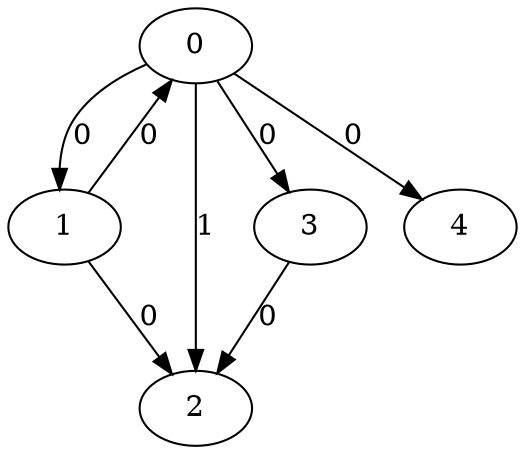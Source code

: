 // Source:97 Canonical: -1 0 1 0 0 0 -1 0 -1 -1 -1 -1 -1 -1 -1 -1 -1 0 -1 -1 -1 -1 -1 -1 -1
digraph HRA_from_97_graph_000 {
  0 -> 1 [label="0"];
  0 -> 2 [label="1"];
  0 -> 3 [label="0"];
  1 -> 0 [label="0"];
  1 -> 2 [label="0"];
  3 -> 2 [label="0"];
  0 -> 4 [label="0"];
}

// Source:97 Canonical: -1 0 1 0 0 0 -1 0 -1 -1 -1 -1 -1 -1 -1 -1 -1 0 -1 -1 0 -1 -1 -1 -1
digraph HRA_from_97_graph_001 {
  0 -> 1 [label="0"];
  0 -> 2 [label="1"];
  0 -> 3 [label="0"];
  1 -> 0 [label="0"];
  1 -> 2 [label="0"];
  3 -> 2 [label="0"];
  0 -> 4 [label="0"];
  4 -> 0 [label="0"];
}

// Source:97 Canonical: -1 0 1 0 -1 0 -1 0 -1 0 -1 -1 -1 -1 -1 -1 -1 0 -1 -1 -1 -1 -1 -1 -1
digraph HRA_from_97_graph_002 {
  0 -> 1 [label="0"];
  0 -> 2 [label="1"];
  0 -> 3 [label="0"];
  1 -> 0 [label="0"];
  1 -> 2 [label="0"];
  3 -> 2 [label="0"];
  1 -> 4 [label="0"];
}

// Source:97 Canonical: -1 0 1 0 0 0 -1 0 -1 0 -1 -1 -1 -1 -1 -1 -1 0 -1 -1 -1 -1 -1 -1 -1
digraph HRA_from_97_graph_003 {
  0 -> 1 [label="0"];
  0 -> 2 [label="1"];
  0 -> 3 [label="0"];
  1 -> 0 [label="0"];
  1 -> 2 [label="0"];
  3 -> 2 [label="0"];
  0 -> 4 [label="0"];
  1 -> 4 [label="0"];
}

// Source:97 Canonical: -1 0 1 0 -1 0 -1 0 -1 0 -1 -1 -1 -1 -1 -1 -1 0 -1 -1 0 -1 -1 -1 -1
digraph HRA_from_97_graph_004 {
  0 -> 1 [label="0"];
  0 -> 2 [label="1"];
  0 -> 3 [label="0"];
  1 -> 0 [label="0"];
  1 -> 2 [label="0"];
  3 -> 2 [label="0"];
  4 -> 0 [label="0"];
  1 -> 4 [label="0"];
}

// Source:97 Canonical: -1 0 1 0 0 0 -1 0 -1 0 -1 -1 -1 -1 -1 -1 -1 0 -1 -1 0 -1 -1 -1 -1
digraph HRA_from_97_graph_005 {
  0 -> 1 [label="0"];
  0 -> 2 [label="1"];
  0 -> 3 [label="0"];
  1 -> 0 [label="0"];
  1 -> 2 [label="0"];
  3 -> 2 [label="0"];
  0 -> 4 [label="0"];
  4 -> 0 [label="0"];
  1 -> 4 [label="0"];
}

// Source:97 Canonical: -1 0 1 0 0 0 -1 0 -1 -1 -1 -1 -1 -1 -1 -1 -1 0 -1 -1 -1 0 -1 -1 -1
digraph HRA_from_97_graph_006 {
  0 -> 1 [label="0"];
  0 -> 2 [label="1"];
  0 -> 3 [label="0"];
  1 -> 0 [label="0"];
  1 -> 2 [label="0"];
  3 -> 2 [label="0"];
  0 -> 4 [label="0"];
  4 -> 1 [label="0"];
}

// Source:97 Canonical: -1 0 1 0 0 0 -1 0 -1 -1 -1 -1 -1 -1 -1 -1 -1 0 -1 -1 0 0 -1 -1 -1
digraph HRA_from_97_graph_007 {
  0 -> 1 [label="0"];
  0 -> 2 [label="1"];
  0 -> 3 [label="0"];
  1 -> 0 [label="0"];
  1 -> 2 [label="0"];
  3 -> 2 [label="0"];
  0 -> 4 [label="0"];
  4 -> 0 [label="0"];
  4 -> 1 [label="0"];
}

// Source:97 Canonical: -1 0 1 0 -1 0 -1 0 -1 0 -1 -1 -1 -1 -1 -1 -1 0 -1 -1 -1 0 -1 -1 -1
digraph HRA_from_97_graph_008 {
  0 -> 1 [label="0"];
  0 -> 2 [label="1"];
  0 -> 3 [label="0"];
  1 -> 0 [label="0"];
  1 -> 2 [label="0"];
  3 -> 2 [label="0"];
  1 -> 4 [label="0"];
  4 -> 1 [label="0"];
}

// Source:97 Canonical: -1 0 1 0 0 0 -1 0 -1 0 -1 -1 -1 -1 -1 -1 -1 0 -1 -1 -1 0 -1 -1 -1
digraph HRA_from_97_graph_009 {
  0 -> 1 [label="0"];
  0 -> 2 [label="1"];
  0 -> 3 [label="0"];
  1 -> 0 [label="0"];
  1 -> 2 [label="0"];
  3 -> 2 [label="0"];
  0 -> 4 [label="0"];
  1 -> 4 [label="0"];
  4 -> 1 [label="0"];
}

// Source:97 Canonical: -1 0 1 0 -1 0 -1 0 -1 0 -1 -1 -1 -1 -1 -1 -1 0 -1 -1 0 0 -1 -1 -1
digraph HRA_from_97_graph_010 {
  0 -> 1 [label="0"];
  0 -> 2 [label="1"];
  0 -> 3 [label="0"];
  1 -> 0 [label="0"];
  1 -> 2 [label="0"];
  3 -> 2 [label="0"];
  4 -> 0 [label="0"];
  1 -> 4 [label="0"];
  4 -> 1 [label="0"];
}

// Source:97 Canonical: -1 0 1 0 0 0 -1 0 -1 0 -1 -1 -1 -1 -1 -1 -1 0 -1 -1 0 0 -1 -1 -1
digraph HRA_from_97_graph_011 {
  0 -> 1 [label="0"];
  0 -> 2 [label="1"];
  0 -> 3 [label="0"];
  1 -> 0 [label="0"];
  1 -> 2 [label="0"];
  3 -> 2 [label="0"];
  0 -> 4 [label="0"];
  4 -> 0 [label="0"];
  1 -> 4 [label="0"];
  4 -> 1 [label="0"];
}

// Source:97 Canonical: -1 0 1 0 -1 0 -1 0 -1 -1 -1 -1 -1 -1 0 -1 -1 0 -1 -1 -1 -1 -1 -1 -1
digraph HRA_from_97_graph_012 {
  0 -> 1 [label="0"];
  0 -> 2 [label="1"];
  0 -> 3 [label="0"];
  1 -> 0 [label="0"];
  1 -> 2 [label="0"];
  3 -> 2 [label="0"];
  2 -> 4 [label="0"];
}

// Source:97 Canonical: -1 0 1 0 0 0 -1 0 -1 -1 -1 -1 -1 -1 0 -1 -1 0 -1 -1 -1 -1 -1 -1 -1
digraph HRA_from_97_graph_013 {
  0 -> 1 [label="0"];
  0 -> 2 [label="1"];
  0 -> 3 [label="0"];
  1 -> 0 [label="0"];
  1 -> 2 [label="0"];
  3 -> 2 [label="0"];
  0 -> 4 [label="0"];
  2 -> 4 [label="0"];
}

// Source:97 Canonical: -1 0 1 0 -1 0 -1 0 -1 -1 -1 -1 -1 -1 0 -1 -1 0 -1 -1 0 -1 -1 -1 -1
digraph HRA_from_97_graph_014 {
  0 -> 1 [label="0"];
  0 -> 2 [label="1"];
  0 -> 3 [label="0"];
  1 -> 0 [label="0"];
  1 -> 2 [label="0"];
  3 -> 2 [label="0"];
  4 -> 0 [label="0"];
  2 -> 4 [label="0"];
}

// Source:97 Canonical: -1 0 1 0 0 0 -1 0 -1 -1 -1 -1 -1 -1 0 -1 -1 0 -1 -1 0 -1 -1 -1 -1
digraph HRA_from_97_graph_015 {
  0 -> 1 [label="0"];
  0 -> 2 [label="1"];
  0 -> 3 [label="0"];
  1 -> 0 [label="0"];
  1 -> 2 [label="0"];
  3 -> 2 [label="0"];
  0 -> 4 [label="0"];
  4 -> 0 [label="0"];
  2 -> 4 [label="0"];
}

// Source:97 Canonical: -1 0 1 0 -1 0 -1 0 -1 0 -1 -1 -1 -1 0 -1 -1 0 -1 -1 -1 -1 -1 -1 -1
digraph HRA_from_97_graph_016 {
  0 -> 1 [label="0"];
  0 -> 2 [label="1"];
  0 -> 3 [label="0"];
  1 -> 0 [label="0"];
  1 -> 2 [label="0"];
  3 -> 2 [label="0"];
  1 -> 4 [label="0"];
  2 -> 4 [label="0"];
}

// Source:97 Canonical: -1 0 1 0 0 0 -1 0 -1 0 -1 -1 -1 -1 0 -1 -1 0 -1 -1 -1 -1 -1 -1 -1
digraph HRA_from_97_graph_017 {
  0 -> 1 [label="0"];
  0 -> 2 [label="1"];
  0 -> 3 [label="0"];
  1 -> 0 [label="0"];
  1 -> 2 [label="0"];
  3 -> 2 [label="0"];
  0 -> 4 [label="0"];
  1 -> 4 [label="0"];
  2 -> 4 [label="0"];
}

// Source:97 Canonical: -1 0 1 0 -1 0 -1 0 -1 0 -1 -1 -1 -1 0 -1 -1 0 -1 -1 0 -1 -1 -1 -1
digraph HRA_from_97_graph_018 {
  0 -> 1 [label="0"];
  0 -> 2 [label="1"];
  0 -> 3 [label="0"];
  1 -> 0 [label="0"];
  1 -> 2 [label="0"];
  3 -> 2 [label="0"];
  4 -> 0 [label="0"];
  1 -> 4 [label="0"];
  2 -> 4 [label="0"];
}

// Source:97 Canonical: -1 0 1 0 0 0 -1 0 -1 0 -1 -1 -1 -1 0 -1 -1 0 -1 -1 0 -1 -1 -1 -1
digraph HRA_from_97_graph_019 {
  0 -> 1 [label="0"];
  0 -> 2 [label="1"];
  0 -> 3 [label="0"];
  1 -> 0 [label="0"];
  1 -> 2 [label="0"];
  3 -> 2 [label="0"];
  0 -> 4 [label="0"];
  4 -> 0 [label="0"];
  1 -> 4 [label="0"];
  2 -> 4 [label="0"];
}

// Source:97 Canonical: -1 0 1 0 -1 0 -1 0 -1 -1 -1 -1 -1 -1 0 -1 -1 0 -1 -1 -1 0 -1 -1 -1
digraph HRA_from_97_graph_020 {
  0 -> 1 [label="0"];
  0 -> 2 [label="1"];
  0 -> 3 [label="0"];
  1 -> 0 [label="0"];
  1 -> 2 [label="0"];
  3 -> 2 [label="0"];
  4 -> 1 [label="0"];
  2 -> 4 [label="0"];
}

// Source:97 Canonical: -1 0 1 0 0 0 -1 0 -1 -1 -1 -1 -1 -1 0 -1 -1 0 -1 -1 -1 0 -1 -1 -1
digraph HRA_from_97_graph_021 {
  0 -> 1 [label="0"];
  0 -> 2 [label="1"];
  0 -> 3 [label="0"];
  1 -> 0 [label="0"];
  1 -> 2 [label="0"];
  3 -> 2 [label="0"];
  0 -> 4 [label="0"];
  4 -> 1 [label="0"];
  2 -> 4 [label="0"];
}

// Source:97 Canonical: -1 0 1 0 -1 0 -1 0 -1 -1 -1 -1 -1 -1 0 -1 -1 0 -1 -1 0 0 -1 -1 -1
digraph HRA_from_97_graph_022 {
  0 -> 1 [label="0"];
  0 -> 2 [label="1"];
  0 -> 3 [label="0"];
  1 -> 0 [label="0"];
  1 -> 2 [label="0"];
  3 -> 2 [label="0"];
  4 -> 0 [label="0"];
  4 -> 1 [label="0"];
  2 -> 4 [label="0"];
}

// Source:97 Canonical: -1 0 1 0 0 0 -1 0 -1 -1 -1 -1 -1 -1 0 -1 -1 0 -1 -1 0 0 -1 -1 -1
digraph HRA_from_97_graph_023 {
  0 -> 1 [label="0"];
  0 -> 2 [label="1"];
  0 -> 3 [label="0"];
  1 -> 0 [label="0"];
  1 -> 2 [label="0"];
  3 -> 2 [label="0"];
  0 -> 4 [label="0"];
  4 -> 0 [label="0"];
  4 -> 1 [label="0"];
  2 -> 4 [label="0"];
}

// Source:97 Canonical: -1 0 1 0 -1 0 -1 0 -1 0 -1 -1 -1 -1 0 -1 -1 0 -1 -1 -1 0 -1 -1 -1
digraph HRA_from_97_graph_024 {
  0 -> 1 [label="0"];
  0 -> 2 [label="1"];
  0 -> 3 [label="0"];
  1 -> 0 [label="0"];
  1 -> 2 [label="0"];
  3 -> 2 [label="0"];
  1 -> 4 [label="0"];
  4 -> 1 [label="0"];
  2 -> 4 [label="0"];
}

// Source:97 Canonical: -1 0 1 0 0 0 -1 0 -1 0 -1 -1 -1 -1 0 -1 -1 0 -1 -1 -1 0 -1 -1 -1
digraph HRA_from_97_graph_025 {
  0 -> 1 [label="0"];
  0 -> 2 [label="1"];
  0 -> 3 [label="0"];
  1 -> 0 [label="0"];
  1 -> 2 [label="0"];
  3 -> 2 [label="0"];
  0 -> 4 [label="0"];
  1 -> 4 [label="0"];
  4 -> 1 [label="0"];
  2 -> 4 [label="0"];
}

// Source:97 Canonical: -1 0 1 0 -1 0 -1 0 -1 0 -1 -1 -1 -1 0 -1 -1 0 -1 -1 0 0 -1 -1 -1
digraph HRA_from_97_graph_026 {
  0 -> 1 [label="0"];
  0 -> 2 [label="1"];
  0 -> 3 [label="0"];
  1 -> 0 [label="0"];
  1 -> 2 [label="0"];
  3 -> 2 [label="0"];
  4 -> 0 [label="0"];
  1 -> 4 [label="0"];
  4 -> 1 [label="0"];
  2 -> 4 [label="0"];
}

// Source:97 Canonical: -1 0 1 0 0 0 -1 0 -1 0 -1 -1 -1 -1 0 -1 -1 0 -1 -1 0 0 -1 -1 -1
digraph HRA_from_97_graph_027 {
  0 -> 1 [label="0"];
  0 -> 2 [label="1"];
  0 -> 3 [label="0"];
  1 -> 0 [label="0"];
  1 -> 2 [label="0"];
  3 -> 2 [label="0"];
  0 -> 4 [label="0"];
  4 -> 0 [label="0"];
  1 -> 4 [label="0"];
  4 -> 1 [label="0"];
  2 -> 4 [label="0"];
}

// Source:97 Canonical: -1 0 1 0 0 0 -1 0 -1 -1 -1 -1 -1 -1 -1 -1 -1 0 -1 -1 -1 -1 0 -1 -1
digraph HRA_from_97_graph_028 {
  0 -> 1 [label="0"];
  0 -> 2 [label="1"];
  0 -> 3 [label="0"];
  1 -> 0 [label="0"];
  1 -> 2 [label="0"];
  3 -> 2 [label="0"];
  0 -> 4 [label="0"];
  4 -> 2 [label="0"];
}

// Source:97 Canonical: -1 0 1 0 0 0 -1 0 -1 -1 -1 -1 -1 -1 -1 -1 -1 0 -1 -1 0 -1 0 -1 -1
digraph HRA_from_97_graph_029 {
  0 -> 1 [label="0"];
  0 -> 2 [label="1"];
  0 -> 3 [label="0"];
  1 -> 0 [label="0"];
  1 -> 2 [label="0"];
  3 -> 2 [label="0"];
  0 -> 4 [label="0"];
  4 -> 0 [label="0"];
  4 -> 2 [label="0"];
}

// Source:97 Canonical: -1 0 1 0 -1 0 -1 0 -1 0 -1 -1 -1 -1 -1 -1 -1 0 -1 -1 -1 -1 0 -1 -1
digraph HRA_from_97_graph_030 {
  0 -> 1 [label="0"];
  0 -> 2 [label="1"];
  0 -> 3 [label="0"];
  1 -> 0 [label="0"];
  1 -> 2 [label="0"];
  3 -> 2 [label="0"];
  1 -> 4 [label="0"];
  4 -> 2 [label="0"];
}

// Source:97 Canonical: -1 0 1 0 0 0 -1 0 -1 0 -1 -1 -1 -1 -1 -1 -1 0 -1 -1 -1 -1 0 -1 -1
digraph HRA_from_97_graph_031 {
  0 -> 1 [label="0"];
  0 -> 2 [label="1"];
  0 -> 3 [label="0"];
  1 -> 0 [label="0"];
  1 -> 2 [label="0"];
  3 -> 2 [label="0"];
  0 -> 4 [label="0"];
  1 -> 4 [label="0"];
  4 -> 2 [label="0"];
}

// Source:97 Canonical: -1 0 1 0 -1 0 -1 0 -1 0 -1 -1 -1 -1 -1 -1 -1 0 -1 -1 0 -1 0 -1 -1
digraph HRA_from_97_graph_032 {
  0 -> 1 [label="0"];
  0 -> 2 [label="1"];
  0 -> 3 [label="0"];
  1 -> 0 [label="0"];
  1 -> 2 [label="0"];
  3 -> 2 [label="0"];
  4 -> 0 [label="0"];
  1 -> 4 [label="0"];
  4 -> 2 [label="0"];
}

// Source:97 Canonical: -1 0 1 0 0 0 -1 0 -1 0 -1 -1 -1 -1 -1 -1 -1 0 -1 -1 0 -1 0 -1 -1
digraph HRA_from_97_graph_033 {
  0 -> 1 [label="0"];
  0 -> 2 [label="1"];
  0 -> 3 [label="0"];
  1 -> 0 [label="0"];
  1 -> 2 [label="0"];
  3 -> 2 [label="0"];
  0 -> 4 [label="0"];
  4 -> 0 [label="0"];
  1 -> 4 [label="0"];
  4 -> 2 [label="0"];
}

// Source:97 Canonical: -1 0 1 0 0 0 -1 0 -1 -1 -1 -1 -1 -1 -1 -1 -1 0 -1 -1 -1 0 0 -1 -1
digraph HRA_from_97_graph_034 {
  0 -> 1 [label="0"];
  0 -> 2 [label="1"];
  0 -> 3 [label="0"];
  1 -> 0 [label="0"];
  1 -> 2 [label="0"];
  3 -> 2 [label="0"];
  0 -> 4 [label="0"];
  4 -> 1 [label="0"];
  4 -> 2 [label="0"];
}

// Source:97 Canonical: -1 0 1 0 0 0 -1 0 -1 -1 -1 -1 -1 -1 -1 -1 -1 0 -1 -1 0 0 0 -1 -1
digraph HRA_from_97_graph_035 {
  0 -> 1 [label="0"];
  0 -> 2 [label="1"];
  0 -> 3 [label="0"];
  1 -> 0 [label="0"];
  1 -> 2 [label="0"];
  3 -> 2 [label="0"];
  0 -> 4 [label="0"];
  4 -> 0 [label="0"];
  4 -> 1 [label="0"];
  4 -> 2 [label="0"];
}

// Source:97 Canonical: -1 0 1 0 -1 0 -1 0 -1 0 -1 -1 -1 -1 -1 -1 -1 0 -1 -1 -1 0 0 -1 -1
digraph HRA_from_97_graph_036 {
  0 -> 1 [label="0"];
  0 -> 2 [label="1"];
  0 -> 3 [label="0"];
  1 -> 0 [label="0"];
  1 -> 2 [label="0"];
  3 -> 2 [label="0"];
  1 -> 4 [label="0"];
  4 -> 1 [label="0"];
  4 -> 2 [label="0"];
}

// Source:97 Canonical: -1 0 1 0 0 0 -1 0 -1 0 -1 -1 -1 -1 -1 -1 -1 0 -1 -1 -1 0 0 -1 -1
digraph HRA_from_97_graph_037 {
  0 -> 1 [label="0"];
  0 -> 2 [label="1"];
  0 -> 3 [label="0"];
  1 -> 0 [label="0"];
  1 -> 2 [label="0"];
  3 -> 2 [label="0"];
  0 -> 4 [label="0"];
  1 -> 4 [label="0"];
  4 -> 1 [label="0"];
  4 -> 2 [label="0"];
}

// Source:97 Canonical: -1 0 1 0 -1 0 -1 0 -1 0 -1 -1 -1 -1 -1 -1 -1 0 -1 -1 0 0 0 -1 -1
digraph HRA_from_97_graph_038 {
  0 -> 1 [label="0"];
  0 -> 2 [label="1"];
  0 -> 3 [label="0"];
  1 -> 0 [label="0"];
  1 -> 2 [label="0"];
  3 -> 2 [label="0"];
  4 -> 0 [label="0"];
  1 -> 4 [label="0"];
  4 -> 1 [label="0"];
  4 -> 2 [label="0"];
}

// Source:97 Canonical: -1 0 1 0 0 0 -1 0 -1 0 -1 -1 -1 -1 -1 -1 -1 0 -1 -1 0 0 0 -1 -1
digraph HRA_from_97_graph_039 {
  0 -> 1 [label="0"];
  0 -> 2 [label="1"];
  0 -> 3 [label="0"];
  1 -> 0 [label="0"];
  1 -> 2 [label="0"];
  3 -> 2 [label="0"];
  0 -> 4 [label="0"];
  4 -> 0 [label="0"];
  1 -> 4 [label="0"];
  4 -> 1 [label="0"];
  4 -> 2 [label="0"];
}

// Source:97 Canonical: -1 0 1 0 -1 0 -1 0 -1 -1 -1 -1 -1 -1 0 -1 -1 0 -1 -1 -1 -1 0 -1 -1
digraph HRA_from_97_graph_040 {
  0 -> 1 [label="0"];
  0 -> 2 [label="1"];
  0 -> 3 [label="0"];
  1 -> 0 [label="0"];
  1 -> 2 [label="0"];
  3 -> 2 [label="0"];
  2 -> 4 [label="0"];
  4 -> 2 [label="0"];
}

// Source:97 Canonical: -1 0 1 0 0 0 -1 0 -1 -1 -1 -1 -1 -1 0 -1 -1 0 -1 -1 -1 -1 0 -1 -1
digraph HRA_from_97_graph_041 {
  0 -> 1 [label="0"];
  0 -> 2 [label="1"];
  0 -> 3 [label="0"];
  1 -> 0 [label="0"];
  1 -> 2 [label="0"];
  3 -> 2 [label="0"];
  0 -> 4 [label="0"];
  2 -> 4 [label="0"];
  4 -> 2 [label="0"];
}

// Source:97 Canonical: -1 0 1 0 -1 0 -1 0 -1 -1 -1 -1 -1 -1 0 -1 -1 0 -1 -1 0 -1 0 -1 -1
digraph HRA_from_97_graph_042 {
  0 -> 1 [label="0"];
  0 -> 2 [label="1"];
  0 -> 3 [label="0"];
  1 -> 0 [label="0"];
  1 -> 2 [label="0"];
  3 -> 2 [label="0"];
  4 -> 0 [label="0"];
  2 -> 4 [label="0"];
  4 -> 2 [label="0"];
}

// Source:97 Canonical: -1 0 1 0 0 0 -1 0 -1 -1 -1 -1 -1 -1 0 -1 -1 0 -1 -1 0 -1 0 -1 -1
digraph HRA_from_97_graph_043 {
  0 -> 1 [label="0"];
  0 -> 2 [label="1"];
  0 -> 3 [label="0"];
  1 -> 0 [label="0"];
  1 -> 2 [label="0"];
  3 -> 2 [label="0"];
  0 -> 4 [label="0"];
  4 -> 0 [label="0"];
  2 -> 4 [label="0"];
  4 -> 2 [label="0"];
}

// Source:97 Canonical: -1 0 1 0 -1 0 -1 0 -1 0 -1 -1 -1 -1 0 -1 -1 0 -1 -1 -1 -1 0 -1 -1
digraph HRA_from_97_graph_044 {
  0 -> 1 [label="0"];
  0 -> 2 [label="1"];
  0 -> 3 [label="0"];
  1 -> 0 [label="0"];
  1 -> 2 [label="0"];
  3 -> 2 [label="0"];
  1 -> 4 [label="0"];
  2 -> 4 [label="0"];
  4 -> 2 [label="0"];
}

// Source:97 Canonical: -1 0 1 0 0 0 -1 0 -1 0 -1 -1 -1 -1 0 -1 -1 0 -1 -1 -1 -1 0 -1 -1
digraph HRA_from_97_graph_045 {
  0 -> 1 [label="0"];
  0 -> 2 [label="1"];
  0 -> 3 [label="0"];
  1 -> 0 [label="0"];
  1 -> 2 [label="0"];
  3 -> 2 [label="0"];
  0 -> 4 [label="0"];
  1 -> 4 [label="0"];
  2 -> 4 [label="0"];
  4 -> 2 [label="0"];
}

// Source:97 Canonical: -1 0 1 0 -1 0 -1 0 -1 0 -1 -1 -1 -1 0 -1 -1 0 -1 -1 0 -1 0 -1 -1
digraph HRA_from_97_graph_046 {
  0 -> 1 [label="0"];
  0 -> 2 [label="1"];
  0 -> 3 [label="0"];
  1 -> 0 [label="0"];
  1 -> 2 [label="0"];
  3 -> 2 [label="0"];
  4 -> 0 [label="0"];
  1 -> 4 [label="0"];
  2 -> 4 [label="0"];
  4 -> 2 [label="0"];
}

// Source:97 Canonical: -1 0 1 0 0 0 -1 0 -1 0 -1 -1 -1 -1 0 -1 -1 0 -1 -1 0 -1 0 -1 -1
digraph HRA_from_97_graph_047 {
  0 -> 1 [label="0"];
  0 -> 2 [label="1"];
  0 -> 3 [label="0"];
  1 -> 0 [label="0"];
  1 -> 2 [label="0"];
  3 -> 2 [label="0"];
  0 -> 4 [label="0"];
  4 -> 0 [label="0"];
  1 -> 4 [label="0"];
  2 -> 4 [label="0"];
  4 -> 2 [label="0"];
}

// Source:97 Canonical: -1 0 1 0 -1 0 -1 0 -1 -1 -1 -1 -1 -1 0 -1 -1 0 -1 -1 -1 0 0 -1 -1
digraph HRA_from_97_graph_048 {
  0 -> 1 [label="0"];
  0 -> 2 [label="1"];
  0 -> 3 [label="0"];
  1 -> 0 [label="0"];
  1 -> 2 [label="0"];
  3 -> 2 [label="0"];
  4 -> 1 [label="0"];
  2 -> 4 [label="0"];
  4 -> 2 [label="0"];
}

// Source:97 Canonical: -1 0 1 0 0 0 -1 0 -1 -1 -1 -1 -1 -1 0 -1 -1 0 -1 -1 -1 0 0 -1 -1
digraph HRA_from_97_graph_049 {
  0 -> 1 [label="0"];
  0 -> 2 [label="1"];
  0 -> 3 [label="0"];
  1 -> 0 [label="0"];
  1 -> 2 [label="0"];
  3 -> 2 [label="0"];
  0 -> 4 [label="0"];
  4 -> 1 [label="0"];
  2 -> 4 [label="0"];
  4 -> 2 [label="0"];
}

// Source:97 Canonical: -1 0 1 0 -1 0 -1 0 -1 -1 -1 -1 -1 -1 0 -1 -1 0 -1 -1 0 0 0 -1 -1
digraph HRA_from_97_graph_050 {
  0 -> 1 [label="0"];
  0 -> 2 [label="1"];
  0 -> 3 [label="0"];
  1 -> 0 [label="0"];
  1 -> 2 [label="0"];
  3 -> 2 [label="0"];
  4 -> 0 [label="0"];
  4 -> 1 [label="0"];
  2 -> 4 [label="0"];
  4 -> 2 [label="0"];
}

// Source:97 Canonical: -1 0 1 0 0 0 -1 0 -1 -1 -1 -1 -1 -1 0 -1 -1 0 -1 -1 0 0 0 -1 -1
digraph HRA_from_97_graph_051 {
  0 -> 1 [label="0"];
  0 -> 2 [label="1"];
  0 -> 3 [label="0"];
  1 -> 0 [label="0"];
  1 -> 2 [label="0"];
  3 -> 2 [label="0"];
  0 -> 4 [label="0"];
  4 -> 0 [label="0"];
  4 -> 1 [label="0"];
  2 -> 4 [label="0"];
  4 -> 2 [label="0"];
}

// Source:97 Canonical: -1 0 1 0 -1 0 -1 0 -1 0 -1 -1 -1 -1 0 -1 -1 0 -1 -1 -1 0 0 -1 -1
digraph HRA_from_97_graph_052 {
  0 -> 1 [label="0"];
  0 -> 2 [label="1"];
  0 -> 3 [label="0"];
  1 -> 0 [label="0"];
  1 -> 2 [label="0"];
  3 -> 2 [label="0"];
  1 -> 4 [label="0"];
  4 -> 1 [label="0"];
  2 -> 4 [label="0"];
  4 -> 2 [label="0"];
}

// Source:97 Canonical: -1 0 1 0 0 0 -1 0 -1 0 -1 -1 -1 -1 0 -1 -1 0 -1 -1 -1 0 0 -1 -1
digraph HRA_from_97_graph_053 {
  0 -> 1 [label="0"];
  0 -> 2 [label="1"];
  0 -> 3 [label="0"];
  1 -> 0 [label="0"];
  1 -> 2 [label="0"];
  3 -> 2 [label="0"];
  0 -> 4 [label="0"];
  1 -> 4 [label="0"];
  4 -> 1 [label="0"];
  2 -> 4 [label="0"];
  4 -> 2 [label="0"];
}

// Source:97 Canonical: -1 0 1 0 -1 0 -1 0 -1 0 -1 -1 -1 -1 0 -1 -1 0 -1 -1 0 0 0 -1 -1
digraph HRA_from_97_graph_054 {
  0 -> 1 [label="0"];
  0 -> 2 [label="1"];
  0 -> 3 [label="0"];
  1 -> 0 [label="0"];
  1 -> 2 [label="0"];
  3 -> 2 [label="0"];
  4 -> 0 [label="0"];
  1 -> 4 [label="0"];
  4 -> 1 [label="0"];
  2 -> 4 [label="0"];
  4 -> 2 [label="0"];
}

// Source:97 Canonical: -1 0 1 0 0 0 -1 0 -1 0 -1 -1 -1 -1 0 -1 -1 0 -1 -1 0 0 0 -1 -1
digraph HRA_from_97_graph_055 {
  0 -> 1 [label="0"];
  0 -> 2 [label="1"];
  0 -> 3 [label="0"];
  1 -> 0 [label="0"];
  1 -> 2 [label="0"];
  3 -> 2 [label="0"];
  0 -> 4 [label="0"];
  4 -> 0 [label="0"];
  1 -> 4 [label="0"];
  4 -> 1 [label="0"];
  2 -> 4 [label="0"];
  4 -> 2 [label="0"];
}

// Source:97 Canonical: -1 0 1 0 -1 0 -1 0 -1 -1 -1 -1 -1 -1 -1 -1 -1 0 -1 0 -1 -1 -1 -1 -1
digraph HRA_from_97_graph_056 {
  0 -> 1 [label="0"];
  0 -> 2 [label="1"];
  0 -> 3 [label="0"];
  1 -> 0 [label="0"];
  1 -> 2 [label="0"];
  3 -> 2 [label="0"];
  3 -> 4 [label="0"];
}

// Source:97 Canonical: -1 0 1 0 0 0 -1 0 -1 -1 -1 -1 -1 -1 -1 -1 -1 0 -1 0 -1 -1 -1 -1 -1
digraph HRA_from_97_graph_057 {
  0 -> 1 [label="0"];
  0 -> 2 [label="1"];
  0 -> 3 [label="0"];
  1 -> 0 [label="0"];
  1 -> 2 [label="0"];
  3 -> 2 [label="0"];
  0 -> 4 [label="0"];
  3 -> 4 [label="0"];
}

// Source:97 Canonical: -1 0 1 0 -1 0 -1 0 -1 -1 -1 -1 -1 -1 -1 -1 -1 0 -1 0 0 -1 -1 -1 -1
digraph HRA_from_97_graph_058 {
  0 -> 1 [label="0"];
  0 -> 2 [label="1"];
  0 -> 3 [label="0"];
  1 -> 0 [label="0"];
  1 -> 2 [label="0"];
  3 -> 2 [label="0"];
  4 -> 0 [label="0"];
  3 -> 4 [label="0"];
}

// Source:97 Canonical: -1 0 1 0 0 0 -1 0 -1 -1 -1 -1 -1 -1 -1 -1 -1 0 -1 0 0 -1 -1 -1 -1
digraph HRA_from_97_graph_059 {
  0 -> 1 [label="0"];
  0 -> 2 [label="1"];
  0 -> 3 [label="0"];
  1 -> 0 [label="0"];
  1 -> 2 [label="0"];
  3 -> 2 [label="0"];
  0 -> 4 [label="0"];
  4 -> 0 [label="0"];
  3 -> 4 [label="0"];
}

// Source:97 Canonical: -1 0 1 0 -1 0 -1 0 -1 0 -1 -1 -1 -1 -1 -1 -1 0 -1 0 -1 -1 -1 -1 -1
digraph HRA_from_97_graph_060 {
  0 -> 1 [label="0"];
  0 -> 2 [label="1"];
  0 -> 3 [label="0"];
  1 -> 0 [label="0"];
  1 -> 2 [label="0"];
  3 -> 2 [label="0"];
  1 -> 4 [label="0"];
  3 -> 4 [label="0"];
}

// Source:97 Canonical: -1 0 1 0 0 0 -1 0 -1 0 -1 -1 -1 -1 -1 -1 -1 0 -1 0 -1 -1 -1 -1 -1
digraph HRA_from_97_graph_061 {
  0 -> 1 [label="0"];
  0 -> 2 [label="1"];
  0 -> 3 [label="0"];
  1 -> 0 [label="0"];
  1 -> 2 [label="0"];
  3 -> 2 [label="0"];
  0 -> 4 [label="0"];
  1 -> 4 [label="0"];
  3 -> 4 [label="0"];
}

// Source:97 Canonical: -1 0 1 0 -1 0 -1 0 -1 0 -1 -1 -1 -1 -1 -1 -1 0 -1 0 0 -1 -1 -1 -1
digraph HRA_from_97_graph_062 {
  0 -> 1 [label="0"];
  0 -> 2 [label="1"];
  0 -> 3 [label="0"];
  1 -> 0 [label="0"];
  1 -> 2 [label="0"];
  3 -> 2 [label="0"];
  4 -> 0 [label="0"];
  1 -> 4 [label="0"];
  3 -> 4 [label="0"];
}

// Source:97 Canonical: -1 0 1 0 0 0 -1 0 -1 0 -1 -1 -1 -1 -1 -1 -1 0 -1 0 0 -1 -1 -1 -1
digraph HRA_from_97_graph_063 {
  0 -> 1 [label="0"];
  0 -> 2 [label="1"];
  0 -> 3 [label="0"];
  1 -> 0 [label="0"];
  1 -> 2 [label="0"];
  3 -> 2 [label="0"];
  0 -> 4 [label="0"];
  4 -> 0 [label="0"];
  1 -> 4 [label="0"];
  3 -> 4 [label="0"];
}

// Source:97 Canonical: -1 0 1 0 -1 0 -1 0 -1 -1 -1 -1 -1 -1 -1 -1 -1 0 -1 0 -1 0 -1 -1 -1
digraph HRA_from_97_graph_064 {
  0 -> 1 [label="0"];
  0 -> 2 [label="1"];
  0 -> 3 [label="0"];
  1 -> 0 [label="0"];
  1 -> 2 [label="0"];
  3 -> 2 [label="0"];
  4 -> 1 [label="0"];
  3 -> 4 [label="0"];
}

// Source:97 Canonical: -1 0 1 0 0 0 -1 0 -1 -1 -1 -1 -1 -1 -1 -1 -1 0 -1 0 -1 0 -1 -1 -1
digraph HRA_from_97_graph_065 {
  0 -> 1 [label="0"];
  0 -> 2 [label="1"];
  0 -> 3 [label="0"];
  1 -> 0 [label="0"];
  1 -> 2 [label="0"];
  3 -> 2 [label="0"];
  0 -> 4 [label="0"];
  4 -> 1 [label="0"];
  3 -> 4 [label="0"];
}

// Source:97 Canonical: -1 0 1 0 -1 0 -1 0 -1 -1 -1 -1 -1 -1 -1 -1 -1 0 -1 0 0 0 -1 -1 -1
digraph HRA_from_97_graph_066 {
  0 -> 1 [label="0"];
  0 -> 2 [label="1"];
  0 -> 3 [label="0"];
  1 -> 0 [label="0"];
  1 -> 2 [label="0"];
  3 -> 2 [label="0"];
  4 -> 0 [label="0"];
  4 -> 1 [label="0"];
  3 -> 4 [label="0"];
}

// Source:97 Canonical: -1 0 1 0 0 0 -1 0 -1 -1 -1 -1 -1 -1 -1 -1 -1 0 -1 0 0 0 -1 -1 -1
digraph HRA_from_97_graph_067 {
  0 -> 1 [label="0"];
  0 -> 2 [label="1"];
  0 -> 3 [label="0"];
  1 -> 0 [label="0"];
  1 -> 2 [label="0"];
  3 -> 2 [label="0"];
  0 -> 4 [label="0"];
  4 -> 0 [label="0"];
  4 -> 1 [label="0"];
  3 -> 4 [label="0"];
}

// Source:97 Canonical: -1 0 1 0 -1 0 -1 0 -1 0 -1 -1 -1 -1 -1 -1 -1 0 -1 0 -1 0 -1 -1 -1
digraph HRA_from_97_graph_068 {
  0 -> 1 [label="0"];
  0 -> 2 [label="1"];
  0 -> 3 [label="0"];
  1 -> 0 [label="0"];
  1 -> 2 [label="0"];
  3 -> 2 [label="0"];
  1 -> 4 [label="0"];
  4 -> 1 [label="0"];
  3 -> 4 [label="0"];
}

// Source:97 Canonical: -1 0 1 0 0 0 -1 0 -1 0 -1 -1 -1 -1 -1 -1 -1 0 -1 0 -1 0 -1 -1 -1
digraph HRA_from_97_graph_069 {
  0 -> 1 [label="0"];
  0 -> 2 [label="1"];
  0 -> 3 [label="0"];
  1 -> 0 [label="0"];
  1 -> 2 [label="0"];
  3 -> 2 [label="0"];
  0 -> 4 [label="0"];
  1 -> 4 [label="0"];
  4 -> 1 [label="0"];
  3 -> 4 [label="0"];
}

// Source:97 Canonical: -1 0 1 0 -1 0 -1 0 -1 0 -1 -1 -1 -1 -1 -1 -1 0 -1 0 0 0 -1 -1 -1
digraph HRA_from_97_graph_070 {
  0 -> 1 [label="0"];
  0 -> 2 [label="1"];
  0 -> 3 [label="0"];
  1 -> 0 [label="0"];
  1 -> 2 [label="0"];
  3 -> 2 [label="0"];
  4 -> 0 [label="0"];
  1 -> 4 [label="0"];
  4 -> 1 [label="0"];
  3 -> 4 [label="0"];
}

// Source:97 Canonical: -1 0 1 0 0 0 -1 0 -1 0 -1 -1 -1 -1 -1 -1 -1 0 -1 0 0 0 -1 -1 -1
digraph HRA_from_97_graph_071 {
  0 -> 1 [label="0"];
  0 -> 2 [label="1"];
  0 -> 3 [label="0"];
  1 -> 0 [label="0"];
  1 -> 2 [label="0"];
  3 -> 2 [label="0"];
  0 -> 4 [label="0"];
  4 -> 0 [label="0"];
  1 -> 4 [label="0"];
  4 -> 1 [label="0"];
  3 -> 4 [label="0"];
}

// Source:97 Canonical: -1 0 1 0 -1 0 -1 0 -1 -1 -1 -1 -1 -1 0 -1 -1 0 -1 0 -1 -1 -1 -1 -1
digraph HRA_from_97_graph_072 {
  0 -> 1 [label="0"];
  0 -> 2 [label="1"];
  0 -> 3 [label="0"];
  1 -> 0 [label="0"];
  1 -> 2 [label="0"];
  3 -> 2 [label="0"];
  2 -> 4 [label="0"];
  3 -> 4 [label="0"];
}

// Source:97 Canonical: -1 0 1 0 0 0 -1 0 -1 -1 -1 -1 -1 -1 0 -1 -1 0 -1 0 -1 -1 -1 -1 -1
digraph HRA_from_97_graph_073 {
  0 -> 1 [label="0"];
  0 -> 2 [label="1"];
  0 -> 3 [label="0"];
  1 -> 0 [label="0"];
  1 -> 2 [label="0"];
  3 -> 2 [label="0"];
  0 -> 4 [label="0"];
  2 -> 4 [label="0"];
  3 -> 4 [label="0"];
}

// Source:97 Canonical: -1 0 1 0 -1 0 -1 0 -1 -1 -1 -1 -1 -1 0 -1 -1 0 -1 0 0 -1 -1 -1 -1
digraph HRA_from_97_graph_074 {
  0 -> 1 [label="0"];
  0 -> 2 [label="1"];
  0 -> 3 [label="0"];
  1 -> 0 [label="0"];
  1 -> 2 [label="0"];
  3 -> 2 [label="0"];
  4 -> 0 [label="0"];
  2 -> 4 [label="0"];
  3 -> 4 [label="0"];
}

// Source:97 Canonical: -1 0 1 0 0 0 -1 0 -1 -1 -1 -1 -1 -1 0 -1 -1 0 -1 0 0 -1 -1 -1 -1
digraph HRA_from_97_graph_075 {
  0 -> 1 [label="0"];
  0 -> 2 [label="1"];
  0 -> 3 [label="0"];
  1 -> 0 [label="0"];
  1 -> 2 [label="0"];
  3 -> 2 [label="0"];
  0 -> 4 [label="0"];
  4 -> 0 [label="0"];
  2 -> 4 [label="0"];
  3 -> 4 [label="0"];
}

// Source:97 Canonical: -1 0 1 0 -1 0 -1 0 -1 0 -1 -1 -1 -1 0 -1 -1 0 -1 0 -1 -1 -1 -1 -1
digraph HRA_from_97_graph_076 {
  0 -> 1 [label="0"];
  0 -> 2 [label="1"];
  0 -> 3 [label="0"];
  1 -> 0 [label="0"];
  1 -> 2 [label="0"];
  3 -> 2 [label="0"];
  1 -> 4 [label="0"];
  2 -> 4 [label="0"];
  3 -> 4 [label="0"];
}

// Source:97 Canonical: -1 0 1 0 0 0 -1 0 -1 0 -1 -1 -1 -1 0 -1 -1 0 -1 0 -1 -1 -1 -1 -1
digraph HRA_from_97_graph_077 {
  0 -> 1 [label="0"];
  0 -> 2 [label="1"];
  0 -> 3 [label="0"];
  1 -> 0 [label="0"];
  1 -> 2 [label="0"];
  3 -> 2 [label="0"];
  0 -> 4 [label="0"];
  1 -> 4 [label="0"];
  2 -> 4 [label="0"];
  3 -> 4 [label="0"];
}

// Source:97 Canonical: -1 0 1 0 -1 0 -1 0 -1 0 -1 -1 -1 -1 0 -1 -1 0 -1 0 0 -1 -1 -1 -1
digraph HRA_from_97_graph_078 {
  0 -> 1 [label="0"];
  0 -> 2 [label="1"];
  0 -> 3 [label="0"];
  1 -> 0 [label="0"];
  1 -> 2 [label="0"];
  3 -> 2 [label="0"];
  4 -> 0 [label="0"];
  1 -> 4 [label="0"];
  2 -> 4 [label="0"];
  3 -> 4 [label="0"];
}

// Source:97 Canonical: -1 0 1 0 0 0 -1 0 -1 0 -1 -1 -1 -1 0 -1 -1 0 -1 0 0 -1 -1 -1 -1
digraph HRA_from_97_graph_079 {
  0 -> 1 [label="0"];
  0 -> 2 [label="1"];
  0 -> 3 [label="0"];
  1 -> 0 [label="0"];
  1 -> 2 [label="0"];
  3 -> 2 [label="0"];
  0 -> 4 [label="0"];
  4 -> 0 [label="0"];
  1 -> 4 [label="0"];
  2 -> 4 [label="0"];
  3 -> 4 [label="0"];
}

// Source:97 Canonical: -1 0 1 0 -1 0 -1 0 -1 -1 -1 -1 -1 -1 0 -1 -1 0 -1 0 -1 0 -1 -1 -1
digraph HRA_from_97_graph_080 {
  0 -> 1 [label="0"];
  0 -> 2 [label="1"];
  0 -> 3 [label="0"];
  1 -> 0 [label="0"];
  1 -> 2 [label="0"];
  3 -> 2 [label="0"];
  4 -> 1 [label="0"];
  2 -> 4 [label="0"];
  3 -> 4 [label="0"];
}

// Source:97 Canonical: -1 0 1 0 0 0 -1 0 -1 -1 -1 -1 -1 -1 0 -1 -1 0 -1 0 -1 0 -1 -1 -1
digraph HRA_from_97_graph_081 {
  0 -> 1 [label="0"];
  0 -> 2 [label="1"];
  0 -> 3 [label="0"];
  1 -> 0 [label="0"];
  1 -> 2 [label="0"];
  3 -> 2 [label="0"];
  0 -> 4 [label="0"];
  4 -> 1 [label="0"];
  2 -> 4 [label="0"];
  3 -> 4 [label="0"];
}

// Source:97 Canonical: -1 0 1 0 -1 0 -1 0 -1 -1 -1 -1 -1 -1 0 -1 -1 0 -1 0 0 0 -1 -1 -1
digraph HRA_from_97_graph_082 {
  0 -> 1 [label="0"];
  0 -> 2 [label="1"];
  0 -> 3 [label="0"];
  1 -> 0 [label="0"];
  1 -> 2 [label="0"];
  3 -> 2 [label="0"];
  4 -> 0 [label="0"];
  4 -> 1 [label="0"];
  2 -> 4 [label="0"];
  3 -> 4 [label="0"];
}

// Source:97 Canonical: -1 0 1 0 0 0 -1 0 -1 -1 -1 -1 -1 -1 0 -1 -1 0 -1 0 0 0 -1 -1 -1
digraph HRA_from_97_graph_083 {
  0 -> 1 [label="0"];
  0 -> 2 [label="1"];
  0 -> 3 [label="0"];
  1 -> 0 [label="0"];
  1 -> 2 [label="0"];
  3 -> 2 [label="0"];
  0 -> 4 [label="0"];
  4 -> 0 [label="0"];
  4 -> 1 [label="0"];
  2 -> 4 [label="0"];
  3 -> 4 [label="0"];
}

// Source:97 Canonical: -1 0 1 0 -1 0 -1 0 -1 0 -1 -1 -1 -1 0 -1 -1 0 -1 0 -1 0 -1 -1 -1
digraph HRA_from_97_graph_084 {
  0 -> 1 [label="0"];
  0 -> 2 [label="1"];
  0 -> 3 [label="0"];
  1 -> 0 [label="0"];
  1 -> 2 [label="0"];
  3 -> 2 [label="0"];
  1 -> 4 [label="0"];
  4 -> 1 [label="0"];
  2 -> 4 [label="0"];
  3 -> 4 [label="0"];
}

// Source:97 Canonical: -1 0 1 0 0 0 -1 0 -1 0 -1 -1 -1 -1 0 -1 -1 0 -1 0 -1 0 -1 -1 -1
digraph HRA_from_97_graph_085 {
  0 -> 1 [label="0"];
  0 -> 2 [label="1"];
  0 -> 3 [label="0"];
  1 -> 0 [label="0"];
  1 -> 2 [label="0"];
  3 -> 2 [label="0"];
  0 -> 4 [label="0"];
  1 -> 4 [label="0"];
  4 -> 1 [label="0"];
  2 -> 4 [label="0"];
  3 -> 4 [label="0"];
}

// Source:97 Canonical: -1 0 1 0 -1 0 -1 0 -1 0 -1 -1 -1 -1 0 -1 -1 0 -1 0 0 0 -1 -1 -1
digraph HRA_from_97_graph_086 {
  0 -> 1 [label="0"];
  0 -> 2 [label="1"];
  0 -> 3 [label="0"];
  1 -> 0 [label="0"];
  1 -> 2 [label="0"];
  3 -> 2 [label="0"];
  4 -> 0 [label="0"];
  1 -> 4 [label="0"];
  4 -> 1 [label="0"];
  2 -> 4 [label="0"];
  3 -> 4 [label="0"];
}

// Source:97 Canonical: -1 0 1 0 0 0 -1 0 -1 0 -1 -1 -1 -1 0 -1 -1 0 -1 0 0 0 -1 -1 -1
digraph HRA_from_97_graph_087 {
  0 -> 1 [label="0"];
  0 -> 2 [label="1"];
  0 -> 3 [label="0"];
  1 -> 0 [label="0"];
  1 -> 2 [label="0"];
  3 -> 2 [label="0"];
  0 -> 4 [label="0"];
  4 -> 0 [label="0"];
  1 -> 4 [label="0"];
  4 -> 1 [label="0"];
  2 -> 4 [label="0"];
  3 -> 4 [label="0"];
}

// Source:97 Canonical: -1 0 1 0 -1 0 -1 0 -1 -1 -1 -1 -1 -1 -1 -1 -1 0 -1 0 -1 -1 0 -1 -1
digraph HRA_from_97_graph_088 {
  0 -> 1 [label="0"];
  0 -> 2 [label="1"];
  0 -> 3 [label="0"];
  1 -> 0 [label="0"];
  1 -> 2 [label="0"];
  3 -> 2 [label="0"];
  4 -> 2 [label="0"];
  3 -> 4 [label="0"];
}

// Source:97 Canonical: -1 0 1 0 0 0 -1 0 -1 -1 -1 -1 -1 -1 -1 -1 -1 0 -1 0 -1 -1 0 -1 -1
digraph HRA_from_97_graph_089 {
  0 -> 1 [label="0"];
  0 -> 2 [label="1"];
  0 -> 3 [label="0"];
  1 -> 0 [label="0"];
  1 -> 2 [label="0"];
  3 -> 2 [label="0"];
  0 -> 4 [label="0"];
  4 -> 2 [label="0"];
  3 -> 4 [label="0"];
}

// Source:97 Canonical: -1 0 1 0 -1 0 -1 0 -1 -1 -1 -1 -1 -1 -1 -1 -1 0 -1 0 0 -1 0 -1 -1
digraph HRA_from_97_graph_090 {
  0 -> 1 [label="0"];
  0 -> 2 [label="1"];
  0 -> 3 [label="0"];
  1 -> 0 [label="0"];
  1 -> 2 [label="0"];
  3 -> 2 [label="0"];
  4 -> 0 [label="0"];
  4 -> 2 [label="0"];
  3 -> 4 [label="0"];
}

// Source:97 Canonical: -1 0 1 0 0 0 -1 0 -1 -1 -1 -1 -1 -1 -1 -1 -1 0 -1 0 0 -1 0 -1 -1
digraph HRA_from_97_graph_091 {
  0 -> 1 [label="0"];
  0 -> 2 [label="1"];
  0 -> 3 [label="0"];
  1 -> 0 [label="0"];
  1 -> 2 [label="0"];
  3 -> 2 [label="0"];
  0 -> 4 [label="0"];
  4 -> 0 [label="0"];
  4 -> 2 [label="0"];
  3 -> 4 [label="0"];
}

// Source:97 Canonical: -1 0 1 0 -1 0 -1 0 -1 0 -1 -1 -1 -1 -1 -1 -1 0 -1 0 -1 -1 0 -1 -1
digraph HRA_from_97_graph_092 {
  0 -> 1 [label="0"];
  0 -> 2 [label="1"];
  0 -> 3 [label="0"];
  1 -> 0 [label="0"];
  1 -> 2 [label="0"];
  3 -> 2 [label="0"];
  1 -> 4 [label="0"];
  4 -> 2 [label="0"];
  3 -> 4 [label="0"];
}

// Source:97 Canonical: -1 0 1 0 0 0 -1 0 -1 0 -1 -1 -1 -1 -1 -1 -1 0 -1 0 -1 -1 0 -1 -1
digraph HRA_from_97_graph_093 {
  0 -> 1 [label="0"];
  0 -> 2 [label="1"];
  0 -> 3 [label="0"];
  1 -> 0 [label="0"];
  1 -> 2 [label="0"];
  3 -> 2 [label="0"];
  0 -> 4 [label="0"];
  1 -> 4 [label="0"];
  4 -> 2 [label="0"];
  3 -> 4 [label="0"];
}

// Source:97 Canonical: -1 0 1 0 -1 0 -1 0 -1 0 -1 -1 -1 -1 -1 -1 -1 0 -1 0 0 -1 0 -1 -1
digraph HRA_from_97_graph_094 {
  0 -> 1 [label="0"];
  0 -> 2 [label="1"];
  0 -> 3 [label="0"];
  1 -> 0 [label="0"];
  1 -> 2 [label="0"];
  3 -> 2 [label="0"];
  4 -> 0 [label="0"];
  1 -> 4 [label="0"];
  4 -> 2 [label="0"];
  3 -> 4 [label="0"];
}

// Source:97 Canonical: -1 0 1 0 0 0 -1 0 -1 0 -1 -1 -1 -1 -1 -1 -1 0 -1 0 0 -1 0 -1 -1
digraph HRA_from_97_graph_095 {
  0 -> 1 [label="0"];
  0 -> 2 [label="1"];
  0 -> 3 [label="0"];
  1 -> 0 [label="0"];
  1 -> 2 [label="0"];
  3 -> 2 [label="0"];
  0 -> 4 [label="0"];
  4 -> 0 [label="0"];
  1 -> 4 [label="0"];
  4 -> 2 [label="0"];
  3 -> 4 [label="0"];
}

// Source:97 Canonical: -1 0 1 0 -1 0 -1 0 -1 -1 -1 -1 -1 -1 -1 -1 -1 0 -1 0 -1 0 0 -1 -1
digraph HRA_from_97_graph_096 {
  0 -> 1 [label="0"];
  0 -> 2 [label="1"];
  0 -> 3 [label="0"];
  1 -> 0 [label="0"];
  1 -> 2 [label="0"];
  3 -> 2 [label="0"];
  4 -> 1 [label="0"];
  4 -> 2 [label="0"];
  3 -> 4 [label="0"];
}

// Source:97 Canonical: -1 0 1 0 0 0 -1 0 -1 -1 -1 -1 -1 -1 -1 -1 -1 0 -1 0 -1 0 0 -1 -1
digraph HRA_from_97_graph_097 {
  0 -> 1 [label="0"];
  0 -> 2 [label="1"];
  0 -> 3 [label="0"];
  1 -> 0 [label="0"];
  1 -> 2 [label="0"];
  3 -> 2 [label="0"];
  0 -> 4 [label="0"];
  4 -> 1 [label="0"];
  4 -> 2 [label="0"];
  3 -> 4 [label="0"];
}

// Source:97 Canonical: -1 0 1 0 -1 0 -1 0 -1 -1 -1 -1 -1 -1 -1 -1 -1 0 -1 0 0 0 0 -1 -1
digraph HRA_from_97_graph_098 {
  0 -> 1 [label="0"];
  0 -> 2 [label="1"];
  0 -> 3 [label="0"];
  1 -> 0 [label="0"];
  1 -> 2 [label="0"];
  3 -> 2 [label="0"];
  4 -> 0 [label="0"];
  4 -> 1 [label="0"];
  4 -> 2 [label="0"];
  3 -> 4 [label="0"];
}

// Source:97 Canonical: -1 0 1 0 0 0 -1 0 -1 -1 -1 -1 -1 -1 -1 -1 -1 0 -1 0 0 0 0 -1 -1
digraph HRA_from_97_graph_099 {
  0 -> 1 [label="0"];
  0 -> 2 [label="1"];
  0 -> 3 [label="0"];
  1 -> 0 [label="0"];
  1 -> 2 [label="0"];
  3 -> 2 [label="0"];
  0 -> 4 [label="0"];
  4 -> 0 [label="0"];
  4 -> 1 [label="0"];
  4 -> 2 [label="0"];
  3 -> 4 [label="0"];
}

// Source:97 Canonical: -1 0 1 0 -1 0 -1 0 -1 0 -1 -1 -1 -1 -1 -1 -1 0 -1 0 -1 0 0 -1 -1
digraph HRA_from_97_graph_100 {
  0 -> 1 [label="0"];
  0 -> 2 [label="1"];
  0 -> 3 [label="0"];
  1 -> 0 [label="0"];
  1 -> 2 [label="0"];
  3 -> 2 [label="0"];
  1 -> 4 [label="0"];
  4 -> 1 [label="0"];
  4 -> 2 [label="0"];
  3 -> 4 [label="0"];
}

// Source:97 Canonical: -1 0 1 0 0 0 -1 0 -1 0 -1 -1 -1 -1 -1 -1 -1 0 -1 0 -1 0 0 -1 -1
digraph HRA_from_97_graph_101 {
  0 -> 1 [label="0"];
  0 -> 2 [label="1"];
  0 -> 3 [label="0"];
  1 -> 0 [label="0"];
  1 -> 2 [label="0"];
  3 -> 2 [label="0"];
  0 -> 4 [label="0"];
  1 -> 4 [label="0"];
  4 -> 1 [label="0"];
  4 -> 2 [label="0"];
  3 -> 4 [label="0"];
}

// Source:97 Canonical: -1 0 1 0 -1 0 -1 0 -1 0 -1 -1 -1 -1 -1 -1 -1 0 -1 0 0 0 0 -1 -1
digraph HRA_from_97_graph_102 {
  0 -> 1 [label="0"];
  0 -> 2 [label="1"];
  0 -> 3 [label="0"];
  1 -> 0 [label="0"];
  1 -> 2 [label="0"];
  3 -> 2 [label="0"];
  4 -> 0 [label="0"];
  1 -> 4 [label="0"];
  4 -> 1 [label="0"];
  4 -> 2 [label="0"];
  3 -> 4 [label="0"];
}

// Source:97 Canonical: -1 0 1 0 0 0 -1 0 -1 0 -1 -1 -1 -1 -1 -1 -1 0 -1 0 0 0 0 -1 -1
digraph HRA_from_97_graph_103 {
  0 -> 1 [label="0"];
  0 -> 2 [label="1"];
  0 -> 3 [label="0"];
  1 -> 0 [label="0"];
  1 -> 2 [label="0"];
  3 -> 2 [label="0"];
  0 -> 4 [label="0"];
  4 -> 0 [label="0"];
  1 -> 4 [label="0"];
  4 -> 1 [label="0"];
  4 -> 2 [label="0"];
  3 -> 4 [label="0"];
}

// Source:97 Canonical: -1 0 1 0 -1 0 -1 0 -1 -1 -1 -1 -1 -1 0 -1 -1 0 -1 0 -1 -1 0 -1 -1
digraph HRA_from_97_graph_104 {
  0 -> 1 [label="0"];
  0 -> 2 [label="1"];
  0 -> 3 [label="0"];
  1 -> 0 [label="0"];
  1 -> 2 [label="0"];
  3 -> 2 [label="0"];
  2 -> 4 [label="0"];
  4 -> 2 [label="0"];
  3 -> 4 [label="0"];
}

// Source:97 Canonical: -1 0 1 0 0 0 -1 0 -1 -1 -1 -1 -1 -1 0 -1 -1 0 -1 0 -1 -1 0 -1 -1
digraph HRA_from_97_graph_105 {
  0 -> 1 [label="0"];
  0 -> 2 [label="1"];
  0 -> 3 [label="0"];
  1 -> 0 [label="0"];
  1 -> 2 [label="0"];
  3 -> 2 [label="0"];
  0 -> 4 [label="0"];
  2 -> 4 [label="0"];
  4 -> 2 [label="0"];
  3 -> 4 [label="0"];
}

// Source:97 Canonical: -1 0 1 0 -1 0 -1 0 -1 -1 -1 -1 -1 -1 0 -1 -1 0 -1 0 0 -1 0 -1 -1
digraph HRA_from_97_graph_106 {
  0 -> 1 [label="0"];
  0 -> 2 [label="1"];
  0 -> 3 [label="0"];
  1 -> 0 [label="0"];
  1 -> 2 [label="0"];
  3 -> 2 [label="0"];
  4 -> 0 [label="0"];
  2 -> 4 [label="0"];
  4 -> 2 [label="0"];
  3 -> 4 [label="0"];
}

// Source:97 Canonical: -1 0 1 0 0 0 -1 0 -1 -1 -1 -1 -1 -1 0 -1 -1 0 -1 0 0 -1 0 -1 -1
digraph HRA_from_97_graph_107 {
  0 -> 1 [label="0"];
  0 -> 2 [label="1"];
  0 -> 3 [label="0"];
  1 -> 0 [label="0"];
  1 -> 2 [label="0"];
  3 -> 2 [label="0"];
  0 -> 4 [label="0"];
  4 -> 0 [label="0"];
  2 -> 4 [label="0"];
  4 -> 2 [label="0"];
  3 -> 4 [label="0"];
}

// Source:97 Canonical: -1 0 1 0 -1 0 -1 0 -1 0 -1 -1 -1 -1 0 -1 -1 0 -1 0 -1 -1 0 -1 -1
digraph HRA_from_97_graph_108 {
  0 -> 1 [label="0"];
  0 -> 2 [label="1"];
  0 -> 3 [label="0"];
  1 -> 0 [label="0"];
  1 -> 2 [label="0"];
  3 -> 2 [label="0"];
  1 -> 4 [label="0"];
  2 -> 4 [label="0"];
  4 -> 2 [label="0"];
  3 -> 4 [label="0"];
}

// Source:97 Canonical: -1 0 1 0 0 0 -1 0 -1 0 -1 -1 -1 -1 0 -1 -1 0 -1 0 -1 -1 0 -1 -1
digraph HRA_from_97_graph_109 {
  0 -> 1 [label="0"];
  0 -> 2 [label="1"];
  0 -> 3 [label="0"];
  1 -> 0 [label="0"];
  1 -> 2 [label="0"];
  3 -> 2 [label="0"];
  0 -> 4 [label="0"];
  1 -> 4 [label="0"];
  2 -> 4 [label="0"];
  4 -> 2 [label="0"];
  3 -> 4 [label="0"];
}

// Source:97 Canonical: -1 0 1 0 -1 0 -1 0 -1 0 -1 -1 -1 -1 0 -1 -1 0 -1 0 0 -1 0 -1 -1
digraph HRA_from_97_graph_110 {
  0 -> 1 [label="0"];
  0 -> 2 [label="1"];
  0 -> 3 [label="0"];
  1 -> 0 [label="0"];
  1 -> 2 [label="0"];
  3 -> 2 [label="0"];
  4 -> 0 [label="0"];
  1 -> 4 [label="0"];
  2 -> 4 [label="0"];
  4 -> 2 [label="0"];
  3 -> 4 [label="0"];
}

// Source:97 Canonical: -1 0 1 0 0 0 -1 0 -1 0 -1 -1 -1 -1 0 -1 -1 0 -1 0 0 -1 0 -1 -1
digraph HRA_from_97_graph_111 {
  0 -> 1 [label="0"];
  0 -> 2 [label="1"];
  0 -> 3 [label="0"];
  1 -> 0 [label="0"];
  1 -> 2 [label="0"];
  3 -> 2 [label="0"];
  0 -> 4 [label="0"];
  4 -> 0 [label="0"];
  1 -> 4 [label="0"];
  2 -> 4 [label="0"];
  4 -> 2 [label="0"];
  3 -> 4 [label="0"];
}

// Source:97 Canonical: -1 0 1 0 -1 0 -1 0 -1 -1 -1 -1 -1 -1 0 -1 -1 0 -1 0 -1 0 0 -1 -1
digraph HRA_from_97_graph_112 {
  0 -> 1 [label="0"];
  0 -> 2 [label="1"];
  0 -> 3 [label="0"];
  1 -> 0 [label="0"];
  1 -> 2 [label="0"];
  3 -> 2 [label="0"];
  4 -> 1 [label="0"];
  2 -> 4 [label="0"];
  4 -> 2 [label="0"];
  3 -> 4 [label="0"];
}

// Source:97 Canonical: -1 0 1 0 0 0 -1 0 -1 -1 -1 -1 -1 -1 0 -1 -1 0 -1 0 -1 0 0 -1 -1
digraph HRA_from_97_graph_113 {
  0 -> 1 [label="0"];
  0 -> 2 [label="1"];
  0 -> 3 [label="0"];
  1 -> 0 [label="0"];
  1 -> 2 [label="0"];
  3 -> 2 [label="0"];
  0 -> 4 [label="0"];
  4 -> 1 [label="0"];
  2 -> 4 [label="0"];
  4 -> 2 [label="0"];
  3 -> 4 [label="0"];
}

// Source:97 Canonical: -1 0 1 0 -1 0 -1 0 -1 -1 -1 -1 -1 -1 0 -1 -1 0 -1 0 0 0 0 -1 -1
digraph HRA_from_97_graph_114 {
  0 -> 1 [label="0"];
  0 -> 2 [label="1"];
  0 -> 3 [label="0"];
  1 -> 0 [label="0"];
  1 -> 2 [label="0"];
  3 -> 2 [label="0"];
  4 -> 0 [label="0"];
  4 -> 1 [label="0"];
  2 -> 4 [label="0"];
  4 -> 2 [label="0"];
  3 -> 4 [label="0"];
}

// Source:97 Canonical: -1 0 1 0 0 0 -1 0 -1 -1 -1 -1 -1 -1 0 -1 -1 0 -1 0 0 0 0 -1 -1
digraph HRA_from_97_graph_115 {
  0 -> 1 [label="0"];
  0 -> 2 [label="1"];
  0 -> 3 [label="0"];
  1 -> 0 [label="0"];
  1 -> 2 [label="0"];
  3 -> 2 [label="0"];
  0 -> 4 [label="0"];
  4 -> 0 [label="0"];
  4 -> 1 [label="0"];
  2 -> 4 [label="0"];
  4 -> 2 [label="0"];
  3 -> 4 [label="0"];
}

// Source:97 Canonical: -1 0 1 0 -1 0 -1 0 -1 0 -1 -1 -1 -1 0 -1 -1 0 -1 0 -1 0 0 -1 -1
digraph HRA_from_97_graph_116 {
  0 -> 1 [label="0"];
  0 -> 2 [label="1"];
  0 -> 3 [label="0"];
  1 -> 0 [label="0"];
  1 -> 2 [label="0"];
  3 -> 2 [label="0"];
  1 -> 4 [label="0"];
  4 -> 1 [label="0"];
  2 -> 4 [label="0"];
  4 -> 2 [label="0"];
  3 -> 4 [label="0"];
}

// Source:97 Canonical: -1 0 1 0 0 0 -1 0 -1 0 -1 -1 -1 -1 0 -1 -1 0 -1 0 -1 0 0 -1 -1
digraph HRA_from_97_graph_117 {
  0 -> 1 [label="0"];
  0 -> 2 [label="1"];
  0 -> 3 [label="0"];
  1 -> 0 [label="0"];
  1 -> 2 [label="0"];
  3 -> 2 [label="0"];
  0 -> 4 [label="0"];
  1 -> 4 [label="0"];
  4 -> 1 [label="0"];
  2 -> 4 [label="0"];
  4 -> 2 [label="0"];
  3 -> 4 [label="0"];
}

// Source:97 Canonical: -1 0 1 0 -1 0 -1 0 -1 0 -1 -1 -1 -1 0 -1 -1 0 -1 0 0 0 0 -1 -1
digraph HRA_from_97_graph_118 {
  0 -> 1 [label="0"];
  0 -> 2 [label="1"];
  0 -> 3 [label="0"];
  1 -> 0 [label="0"];
  1 -> 2 [label="0"];
  3 -> 2 [label="0"];
  4 -> 0 [label="0"];
  1 -> 4 [label="0"];
  4 -> 1 [label="0"];
  2 -> 4 [label="0"];
  4 -> 2 [label="0"];
  3 -> 4 [label="0"];
}

// Source:97 Canonical: -1 0 1 0 0 0 -1 0 -1 0 -1 -1 -1 -1 0 -1 -1 0 -1 0 0 0 0 -1 -1
digraph HRA_from_97_graph_119 {
  0 -> 1 [label="0"];
  0 -> 2 [label="1"];
  0 -> 3 [label="0"];
  1 -> 0 [label="0"];
  1 -> 2 [label="0"];
  3 -> 2 [label="0"];
  0 -> 4 [label="0"];
  4 -> 0 [label="0"];
  1 -> 4 [label="0"];
  4 -> 1 [label="0"];
  2 -> 4 [label="0"];
  4 -> 2 [label="0"];
  3 -> 4 [label="0"];
}

// Source:97 Canonical: -1 0 1 0 0 0 -1 0 -1 -1 -1 -1 -1 -1 -1 -1 -1 0 -1 -1 -1 -1 -1 0 -1
digraph HRA_from_97_graph_120 {
  0 -> 1 [label="0"];
  0 -> 2 [label="1"];
  0 -> 3 [label="0"];
  1 -> 0 [label="0"];
  1 -> 2 [label="0"];
  3 -> 2 [label="0"];
  0 -> 4 [label="0"];
  4 -> 3 [label="0"];
}

// Source:97 Canonical: -1 0 1 0 0 0 -1 0 -1 -1 -1 -1 -1 -1 -1 -1 -1 0 -1 -1 0 -1 -1 0 -1
digraph HRA_from_97_graph_121 {
  0 -> 1 [label="0"];
  0 -> 2 [label="1"];
  0 -> 3 [label="0"];
  1 -> 0 [label="0"];
  1 -> 2 [label="0"];
  3 -> 2 [label="0"];
  0 -> 4 [label="0"];
  4 -> 0 [label="0"];
  4 -> 3 [label="0"];
}

// Source:97 Canonical: -1 0 1 0 -1 0 -1 0 -1 0 -1 -1 -1 -1 -1 -1 -1 0 -1 -1 -1 -1 -1 0 -1
digraph HRA_from_97_graph_122 {
  0 -> 1 [label="0"];
  0 -> 2 [label="1"];
  0 -> 3 [label="0"];
  1 -> 0 [label="0"];
  1 -> 2 [label="0"];
  3 -> 2 [label="0"];
  1 -> 4 [label="0"];
  4 -> 3 [label="0"];
}

// Source:97 Canonical: -1 0 1 0 0 0 -1 0 -1 0 -1 -1 -1 -1 -1 -1 -1 0 -1 -1 -1 -1 -1 0 -1
digraph HRA_from_97_graph_123 {
  0 -> 1 [label="0"];
  0 -> 2 [label="1"];
  0 -> 3 [label="0"];
  1 -> 0 [label="0"];
  1 -> 2 [label="0"];
  3 -> 2 [label="0"];
  0 -> 4 [label="0"];
  1 -> 4 [label="0"];
  4 -> 3 [label="0"];
}

// Source:97 Canonical: -1 0 1 0 -1 0 -1 0 -1 0 -1 -1 -1 -1 -1 -1 -1 0 -1 -1 0 -1 -1 0 -1
digraph HRA_from_97_graph_124 {
  0 -> 1 [label="0"];
  0 -> 2 [label="1"];
  0 -> 3 [label="0"];
  1 -> 0 [label="0"];
  1 -> 2 [label="0"];
  3 -> 2 [label="0"];
  4 -> 0 [label="0"];
  1 -> 4 [label="0"];
  4 -> 3 [label="0"];
}

// Source:97 Canonical: -1 0 1 0 0 0 -1 0 -1 0 -1 -1 -1 -1 -1 -1 -1 0 -1 -1 0 -1 -1 0 -1
digraph HRA_from_97_graph_125 {
  0 -> 1 [label="0"];
  0 -> 2 [label="1"];
  0 -> 3 [label="0"];
  1 -> 0 [label="0"];
  1 -> 2 [label="0"];
  3 -> 2 [label="0"];
  0 -> 4 [label="0"];
  4 -> 0 [label="0"];
  1 -> 4 [label="0"];
  4 -> 3 [label="0"];
}

// Source:97 Canonical: -1 0 1 0 0 0 -1 0 -1 -1 -1 -1 -1 -1 -1 -1 -1 0 -1 -1 -1 0 -1 0 -1
digraph HRA_from_97_graph_126 {
  0 -> 1 [label="0"];
  0 -> 2 [label="1"];
  0 -> 3 [label="0"];
  1 -> 0 [label="0"];
  1 -> 2 [label="0"];
  3 -> 2 [label="0"];
  0 -> 4 [label="0"];
  4 -> 1 [label="0"];
  4 -> 3 [label="0"];
}

// Source:97 Canonical: -1 0 1 0 0 0 -1 0 -1 -1 -1 -1 -1 -1 -1 -1 -1 0 -1 -1 0 0 -1 0 -1
digraph HRA_from_97_graph_127 {
  0 -> 1 [label="0"];
  0 -> 2 [label="1"];
  0 -> 3 [label="0"];
  1 -> 0 [label="0"];
  1 -> 2 [label="0"];
  3 -> 2 [label="0"];
  0 -> 4 [label="0"];
  4 -> 0 [label="0"];
  4 -> 1 [label="0"];
  4 -> 3 [label="0"];
}

// Source:97 Canonical: -1 0 1 0 -1 0 -1 0 -1 0 -1 -1 -1 -1 -1 -1 -1 0 -1 -1 -1 0 -1 0 -1
digraph HRA_from_97_graph_128 {
  0 -> 1 [label="0"];
  0 -> 2 [label="1"];
  0 -> 3 [label="0"];
  1 -> 0 [label="0"];
  1 -> 2 [label="0"];
  3 -> 2 [label="0"];
  1 -> 4 [label="0"];
  4 -> 1 [label="0"];
  4 -> 3 [label="0"];
}

// Source:97 Canonical: -1 0 1 0 0 0 -1 0 -1 0 -1 -1 -1 -1 -1 -1 -1 0 -1 -1 -1 0 -1 0 -1
digraph HRA_from_97_graph_129 {
  0 -> 1 [label="0"];
  0 -> 2 [label="1"];
  0 -> 3 [label="0"];
  1 -> 0 [label="0"];
  1 -> 2 [label="0"];
  3 -> 2 [label="0"];
  0 -> 4 [label="0"];
  1 -> 4 [label="0"];
  4 -> 1 [label="0"];
  4 -> 3 [label="0"];
}

// Source:97 Canonical: -1 0 1 0 -1 0 -1 0 -1 0 -1 -1 -1 -1 -1 -1 -1 0 -1 -1 0 0 -1 0 -1
digraph HRA_from_97_graph_130 {
  0 -> 1 [label="0"];
  0 -> 2 [label="1"];
  0 -> 3 [label="0"];
  1 -> 0 [label="0"];
  1 -> 2 [label="0"];
  3 -> 2 [label="0"];
  4 -> 0 [label="0"];
  1 -> 4 [label="0"];
  4 -> 1 [label="0"];
  4 -> 3 [label="0"];
}

// Source:97 Canonical: -1 0 1 0 0 0 -1 0 -1 0 -1 -1 -1 -1 -1 -1 -1 0 -1 -1 0 0 -1 0 -1
digraph HRA_from_97_graph_131 {
  0 -> 1 [label="0"];
  0 -> 2 [label="1"];
  0 -> 3 [label="0"];
  1 -> 0 [label="0"];
  1 -> 2 [label="0"];
  3 -> 2 [label="0"];
  0 -> 4 [label="0"];
  4 -> 0 [label="0"];
  1 -> 4 [label="0"];
  4 -> 1 [label="0"];
  4 -> 3 [label="0"];
}

// Source:97 Canonical: -1 0 1 0 -1 0 -1 0 -1 -1 -1 -1 -1 -1 0 -1 -1 0 -1 -1 -1 -1 -1 0 -1
digraph HRA_from_97_graph_132 {
  0 -> 1 [label="0"];
  0 -> 2 [label="1"];
  0 -> 3 [label="0"];
  1 -> 0 [label="0"];
  1 -> 2 [label="0"];
  3 -> 2 [label="0"];
  2 -> 4 [label="0"];
  4 -> 3 [label="0"];
}

// Source:97 Canonical: -1 0 1 0 0 0 -1 0 -1 -1 -1 -1 -1 -1 0 -1 -1 0 -1 -1 -1 -1 -1 0 -1
digraph HRA_from_97_graph_133 {
  0 -> 1 [label="0"];
  0 -> 2 [label="1"];
  0 -> 3 [label="0"];
  1 -> 0 [label="0"];
  1 -> 2 [label="0"];
  3 -> 2 [label="0"];
  0 -> 4 [label="0"];
  2 -> 4 [label="0"];
  4 -> 3 [label="0"];
}

// Source:97 Canonical: -1 0 1 0 -1 0 -1 0 -1 -1 -1 -1 -1 -1 0 -1 -1 0 -1 -1 0 -1 -1 0 -1
digraph HRA_from_97_graph_134 {
  0 -> 1 [label="0"];
  0 -> 2 [label="1"];
  0 -> 3 [label="0"];
  1 -> 0 [label="0"];
  1 -> 2 [label="0"];
  3 -> 2 [label="0"];
  4 -> 0 [label="0"];
  2 -> 4 [label="0"];
  4 -> 3 [label="0"];
}

// Source:97 Canonical: -1 0 1 0 0 0 -1 0 -1 -1 -1 -1 -1 -1 0 -1 -1 0 -1 -1 0 -1 -1 0 -1
digraph HRA_from_97_graph_135 {
  0 -> 1 [label="0"];
  0 -> 2 [label="1"];
  0 -> 3 [label="0"];
  1 -> 0 [label="0"];
  1 -> 2 [label="0"];
  3 -> 2 [label="0"];
  0 -> 4 [label="0"];
  4 -> 0 [label="0"];
  2 -> 4 [label="0"];
  4 -> 3 [label="0"];
}

// Source:97 Canonical: -1 0 1 0 -1 0 -1 0 -1 0 -1 -1 -1 -1 0 -1 -1 0 -1 -1 -1 -1 -1 0 -1
digraph HRA_from_97_graph_136 {
  0 -> 1 [label="0"];
  0 -> 2 [label="1"];
  0 -> 3 [label="0"];
  1 -> 0 [label="0"];
  1 -> 2 [label="0"];
  3 -> 2 [label="0"];
  1 -> 4 [label="0"];
  2 -> 4 [label="0"];
  4 -> 3 [label="0"];
}

// Source:97 Canonical: -1 0 1 0 0 0 -1 0 -1 0 -1 -1 -1 -1 0 -1 -1 0 -1 -1 -1 -1 -1 0 -1
digraph HRA_from_97_graph_137 {
  0 -> 1 [label="0"];
  0 -> 2 [label="1"];
  0 -> 3 [label="0"];
  1 -> 0 [label="0"];
  1 -> 2 [label="0"];
  3 -> 2 [label="0"];
  0 -> 4 [label="0"];
  1 -> 4 [label="0"];
  2 -> 4 [label="0"];
  4 -> 3 [label="0"];
}

// Source:97 Canonical: -1 0 1 0 -1 0 -1 0 -1 0 -1 -1 -1 -1 0 -1 -1 0 -1 -1 0 -1 -1 0 -1
digraph HRA_from_97_graph_138 {
  0 -> 1 [label="0"];
  0 -> 2 [label="1"];
  0 -> 3 [label="0"];
  1 -> 0 [label="0"];
  1 -> 2 [label="0"];
  3 -> 2 [label="0"];
  4 -> 0 [label="0"];
  1 -> 4 [label="0"];
  2 -> 4 [label="0"];
  4 -> 3 [label="0"];
}

// Source:97 Canonical: -1 0 1 0 0 0 -1 0 -1 0 -1 -1 -1 -1 0 -1 -1 0 -1 -1 0 -1 -1 0 -1
digraph HRA_from_97_graph_139 {
  0 -> 1 [label="0"];
  0 -> 2 [label="1"];
  0 -> 3 [label="0"];
  1 -> 0 [label="0"];
  1 -> 2 [label="0"];
  3 -> 2 [label="0"];
  0 -> 4 [label="0"];
  4 -> 0 [label="0"];
  1 -> 4 [label="0"];
  2 -> 4 [label="0"];
  4 -> 3 [label="0"];
}

// Source:97 Canonical: -1 0 1 0 -1 0 -1 0 -1 -1 -1 -1 -1 -1 0 -1 -1 0 -1 -1 -1 0 -1 0 -1
digraph HRA_from_97_graph_140 {
  0 -> 1 [label="0"];
  0 -> 2 [label="1"];
  0 -> 3 [label="0"];
  1 -> 0 [label="0"];
  1 -> 2 [label="0"];
  3 -> 2 [label="0"];
  4 -> 1 [label="0"];
  2 -> 4 [label="0"];
  4 -> 3 [label="0"];
}

// Source:97 Canonical: -1 0 1 0 0 0 -1 0 -1 -1 -1 -1 -1 -1 0 -1 -1 0 -1 -1 -1 0 -1 0 -1
digraph HRA_from_97_graph_141 {
  0 -> 1 [label="0"];
  0 -> 2 [label="1"];
  0 -> 3 [label="0"];
  1 -> 0 [label="0"];
  1 -> 2 [label="0"];
  3 -> 2 [label="0"];
  0 -> 4 [label="0"];
  4 -> 1 [label="0"];
  2 -> 4 [label="0"];
  4 -> 3 [label="0"];
}

// Source:97 Canonical: -1 0 1 0 -1 0 -1 0 -1 -1 -1 -1 -1 -1 0 -1 -1 0 -1 -1 0 0 -1 0 -1
digraph HRA_from_97_graph_142 {
  0 -> 1 [label="0"];
  0 -> 2 [label="1"];
  0 -> 3 [label="0"];
  1 -> 0 [label="0"];
  1 -> 2 [label="0"];
  3 -> 2 [label="0"];
  4 -> 0 [label="0"];
  4 -> 1 [label="0"];
  2 -> 4 [label="0"];
  4 -> 3 [label="0"];
}

// Source:97 Canonical: -1 0 1 0 0 0 -1 0 -1 -1 -1 -1 -1 -1 0 -1 -1 0 -1 -1 0 0 -1 0 -1
digraph HRA_from_97_graph_143 {
  0 -> 1 [label="0"];
  0 -> 2 [label="1"];
  0 -> 3 [label="0"];
  1 -> 0 [label="0"];
  1 -> 2 [label="0"];
  3 -> 2 [label="0"];
  0 -> 4 [label="0"];
  4 -> 0 [label="0"];
  4 -> 1 [label="0"];
  2 -> 4 [label="0"];
  4 -> 3 [label="0"];
}

// Source:97 Canonical: -1 0 1 0 -1 0 -1 0 -1 0 -1 -1 -1 -1 0 -1 -1 0 -1 -1 -1 0 -1 0 -1
digraph HRA_from_97_graph_144 {
  0 -> 1 [label="0"];
  0 -> 2 [label="1"];
  0 -> 3 [label="0"];
  1 -> 0 [label="0"];
  1 -> 2 [label="0"];
  3 -> 2 [label="0"];
  1 -> 4 [label="0"];
  4 -> 1 [label="0"];
  2 -> 4 [label="0"];
  4 -> 3 [label="0"];
}

// Source:97 Canonical: -1 0 1 0 0 0 -1 0 -1 0 -1 -1 -1 -1 0 -1 -1 0 -1 -1 -1 0 -1 0 -1
digraph HRA_from_97_graph_145 {
  0 -> 1 [label="0"];
  0 -> 2 [label="1"];
  0 -> 3 [label="0"];
  1 -> 0 [label="0"];
  1 -> 2 [label="0"];
  3 -> 2 [label="0"];
  0 -> 4 [label="0"];
  1 -> 4 [label="0"];
  4 -> 1 [label="0"];
  2 -> 4 [label="0"];
  4 -> 3 [label="0"];
}

// Source:97 Canonical: -1 0 1 0 -1 0 -1 0 -1 0 -1 -1 -1 -1 0 -1 -1 0 -1 -1 0 0 -1 0 -1
digraph HRA_from_97_graph_146 {
  0 -> 1 [label="0"];
  0 -> 2 [label="1"];
  0 -> 3 [label="0"];
  1 -> 0 [label="0"];
  1 -> 2 [label="0"];
  3 -> 2 [label="0"];
  4 -> 0 [label="0"];
  1 -> 4 [label="0"];
  4 -> 1 [label="0"];
  2 -> 4 [label="0"];
  4 -> 3 [label="0"];
}

// Source:97 Canonical: -1 0 1 0 0 0 -1 0 -1 0 -1 -1 -1 -1 0 -1 -1 0 -1 -1 0 0 -1 0 -1
digraph HRA_from_97_graph_147 {
  0 -> 1 [label="0"];
  0 -> 2 [label="1"];
  0 -> 3 [label="0"];
  1 -> 0 [label="0"];
  1 -> 2 [label="0"];
  3 -> 2 [label="0"];
  0 -> 4 [label="0"];
  4 -> 0 [label="0"];
  1 -> 4 [label="0"];
  4 -> 1 [label="0"];
  2 -> 4 [label="0"];
  4 -> 3 [label="0"];
}

// Source:97 Canonical: -1 0 1 0 0 0 -1 0 -1 -1 -1 -1 -1 -1 -1 -1 -1 0 -1 -1 -1 -1 0 0 -1
digraph HRA_from_97_graph_148 {
  0 -> 1 [label="0"];
  0 -> 2 [label="1"];
  0 -> 3 [label="0"];
  1 -> 0 [label="0"];
  1 -> 2 [label="0"];
  3 -> 2 [label="0"];
  0 -> 4 [label="0"];
  4 -> 2 [label="0"];
  4 -> 3 [label="0"];
}

// Source:97 Canonical: -1 0 1 0 0 0 -1 0 -1 -1 -1 -1 -1 -1 -1 -1 -1 0 -1 -1 0 -1 0 0 -1
digraph HRA_from_97_graph_149 {
  0 -> 1 [label="0"];
  0 -> 2 [label="1"];
  0 -> 3 [label="0"];
  1 -> 0 [label="0"];
  1 -> 2 [label="0"];
  3 -> 2 [label="0"];
  0 -> 4 [label="0"];
  4 -> 0 [label="0"];
  4 -> 2 [label="0"];
  4 -> 3 [label="0"];
}

// Source:97 Canonical: -1 0 1 0 -1 0 -1 0 -1 0 -1 -1 -1 -1 -1 -1 -1 0 -1 -1 -1 -1 0 0 -1
digraph HRA_from_97_graph_150 {
  0 -> 1 [label="0"];
  0 -> 2 [label="1"];
  0 -> 3 [label="0"];
  1 -> 0 [label="0"];
  1 -> 2 [label="0"];
  3 -> 2 [label="0"];
  1 -> 4 [label="0"];
  4 -> 2 [label="0"];
  4 -> 3 [label="0"];
}

// Source:97 Canonical: -1 0 1 0 0 0 -1 0 -1 0 -1 -1 -1 -1 -1 -1 -1 0 -1 -1 -1 -1 0 0 -1
digraph HRA_from_97_graph_151 {
  0 -> 1 [label="0"];
  0 -> 2 [label="1"];
  0 -> 3 [label="0"];
  1 -> 0 [label="0"];
  1 -> 2 [label="0"];
  3 -> 2 [label="0"];
  0 -> 4 [label="0"];
  1 -> 4 [label="0"];
  4 -> 2 [label="0"];
  4 -> 3 [label="0"];
}

// Source:97 Canonical: -1 0 1 0 -1 0 -1 0 -1 0 -1 -1 -1 -1 -1 -1 -1 0 -1 -1 0 -1 0 0 -1
digraph HRA_from_97_graph_152 {
  0 -> 1 [label="0"];
  0 -> 2 [label="1"];
  0 -> 3 [label="0"];
  1 -> 0 [label="0"];
  1 -> 2 [label="0"];
  3 -> 2 [label="0"];
  4 -> 0 [label="0"];
  1 -> 4 [label="0"];
  4 -> 2 [label="0"];
  4 -> 3 [label="0"];
}

// Source:97 Canonical: -1 0 1 0 0 0 -1 0 -1 0 -1 -1 -1 -1 -1 -1 -1 0 -1 -1 0 -1 0 0 -1
digraph HRA_from_97_graph_153 {
  0 -> 1 [label="0"];
  0 -> 2 [label="1"];
  0 -> 3 [label="0"];
  1 -> 0 [label="0"];
  1 -> 2 [label="0"];
  3 -> 2 [label="0"];
  0 -> 4 [label="0"];
  4 -> 0 [label="0"];
  1 -> 4 [label="0"];
  4 -> 2 [label="0"];
  4 -> 3 [label="0"];
}

// Source:97 Canonical: -1 0 1 0 0 0 -1 0 -1 -1 -1 -1 -1 -1 -1 -1 -1 0 -1 -1 -1 0 0 0 -1
digraph HRA_from_97_graph_154 {
  0 -> 1 [label="0"];
  0 -> 2 [label="1"];
  0 -> 3 [label="0"];
  1 -> 0 [label="0"];
  1 -> 2 [label="0"];
  3 -> 2 [label="0"];
  0 -> 4 [label="0"];
  4 -> 1 [label="0"];
  4 -> 2 [label="0"];
  4 -> 3 [label="0"];
}

// Source:97 Canonical: -1 0 1 0 0 0 -1 0 -1 -1 -1 -1 -1 -1 -1 -1 -1 0 -1 -1 0 0 0 0 -1
digraph HRA_from_97_graph_155 {
  0 -> 1 [label="0"];
  0 -> 2 [label="1"];
  0 -> 3 [label="0"];
  1 -> 0 [label="0"];
  1 -> 2 [label="0"];
  3 -> 2 [label="0"];
  0 -> 4 [label="0"];
  4 -> 0 [label="0"];
  4 -> 1 [label="0"];
  4 -> 2 [label="0"];
  4 -> 3 [label="0"];
}

// Source:97 Canonical: -1 0 1 0 -1 0 -1 0 -1 0 -1 -1 -1 -1 -1 -1 -1 0 -1 -1 -1 0 0 0 -1
digraph HRA_from_97_graph_156 {
  0 -> 1 [label="0"];
  0 -> 2 [label="1"];
  0 -> 3 [label="0"];
  1 -> 0 [label="0"];
  1 -> 2 [label="0"];
  3 -> 2 [label="0"];
  1 -> 4 [label="0"];
  4 -> 1 [label="0"];
  4 -> 2 [label="0"];
  4 -> 3 [label="0"];
}

// Source:97 Canonical: -1 0 1 0 0 0 -1 0 -1 0 -1 -1 -1 -1 -1 -1 -1 0 -1 -1 -1 0 0 0 -1
digraph HRA_from_97_graph_157 {
  0 -> 1 [label="0"];
  0 -> 2 [label="1"];
  0 -> 3 [label="0"];
  1 -> 0 [label="0"];
  1 -> 2 [label="0"];
  3 -> 2 [label="0"];
  0 -> 4 [label="0"];
  1 -> 4 [label="0"];
  4 -> 1 [label="0"];
  4 -> 2 [label="0"];
  4 -> 3 [label="0"];
}

// Source:97 Canonical: -1 0 1 0 -1 0 -1 0 -1 0 -1 -1 -1 -1 -1 -1 -1 0 -1 -1 0 0 0 0 -1
digraph HRA_from_97_graph_158 {
  0 -> 1 [label="0"];
  0 -> 2 [label="1"];
  0 -> 3 [label="0"];
  1 -> 0 [label="0"];
  1 -> 2 [label="0"];
  3 -> 2 [label="0"];
  4 -> 0 [label="0"];
  1 -> 4 [label="0"];
  4 -> 1 [label="0"];
  4 -> 2 [label="0"];
  4 -> 3 [label="0"];
}

// Source:97 Canonical: -1 0 1 0 0 0 -1 0 -1 0 -1 -1 -1 -1 -1 -1 -1 0 -1 -1 0 0 0 0 -1
digraph HRA_from_97_graph_159 {
  0 -> 1 [label="0"];
  0 -> 2 [label="1"];
  0 -> 3 [label="0"];
  1 -> 0 [label="0"];
  1 -> 2 [label="0"];
  3 -> 2 [label="0"];
  0 -> 4 [label="0"];
  4 -> 0 [label="0"];
  1 -> 4 [label="0"];
  4 -> 1 [label="0"];
  4 -> 2 [label="0"];
  4 -> 3 [label="0"];
}

// Source:97 Canonical: -1 0 1 0 -1 0 -1 0 -1 -1 -1 -1 -1 -1 0 -1 -1 0 -1 -1 -1 -1 0 0 -1
digraph HRA_from_97_graph_160 {
  0 -> 1 [label="0"];
  0 -> 2 [label="1"];
  0 -> 3 [label="0"];
  1 -> 0 [label="0"];
  1 -> 2 [label="0"];
  3 -> 2 [label="0"];
  2 -> 4 [label="0"];
  4 -> 2 [label="0"];
  4 -> 3 [label="0"];
}

// Source:97 Canonical: -1 0 1 0 0 0 -1 0 -1 -1 -1 -1 -1 -1 0 -1 -1 0 -1 -1 -1 -1 0 0 -1
digraph HRA_from_97_graph_161 {
  0 -> 1 [label="0"];
  0 -> 2 [label="1"];
  0 -> 3 [label="0"];
  1 -> 0 [label="0"];
  1 -> 2 [label="0"];
  3 -> 2 [label="0"];
  0 -> 4 [label="0"];
  2 -> 4 [label="0"];
  4 -> 2 [label="0"];
  4 -> 3 [label="0"];
}

// Source:97 Canonical: -1 0 1 0 -1 0 -1 0 -1 -1 -1 -1 -1 -1 0 -1 -1 0 -1 -1 0 -1 0 0 -1
digraph HRA_from_97_graph_162 {
  0 -> 1 [label="0"];
  0 -> 2 [label="1"];
  0 -> 3 [label="0"];
  1 -> 0 [label="0"];
  1 -> 2 [label="0"];
  3 -> 2 [label="0"];
  4 -> 0 [label="0"];
  2 -> 4 [label="0"];
  4 -> 2 [label="0"];
  4 -> 3 [label="0"];
}

// Source:97 Canonical: -1 0 1 0 0 0 -1 0 -1 -1 -1 -1 -1 -1 0 -1 -1 0 -1 -1 0 -1 0 0 -1
digraph HRA_from_97_graph_163 {
  0 -> 1 [label="0"];
  0 -> 2 [label="1"];
  0 -> 3 [label="0"];
  1 -> 0 [label="0"];
  1 -> 2 [label="0"];
  3 -> 2 [label="0"];
  0 -> 4 [label="0"];
  4 -> 0 [label="0"];
  2 -> 4 [label="0"];
  4 -> 2 [label="0"];
  4 -> 3 [label="0"];
}

// Source:97 Canonical: -1 0 1 0 -1 0 -1 0 -1 0 -1 -1 -1 -1 0 -1 -1 0 -1 -1 -1 -1 0 0 -1
digraph HRA_from_97_graph_164 {
  0 -> 1 [label="0"];
  0 -> 2 [label="1"];
  0 -> 3 [label="0"];
  1 -> 0 [label="0"];
  1 -> 2 [label="0"];
  3 -> 2 [label="0"];
  1 -> 4 [label="0"];
  2 -> 4 [label="0"];
  4 -> 2 [label="0"];
  4 -> 3 [label="0"];
}

// Source:97 Canonical: -1 0 1 0 0 0 -1 0 -1 0 -1 -1 -1 -1 0 -1 -1 0 -1 -1 -1 -1 0 0 -1
digraph HRA_from_97_graph_165 {
  0 -> 1 [label="0"];
  0 -> 2 [label="1"];
  0 -> 3 [label="0"];
  1 -> 0 [label="0"];
  1 -> 2 [label="0"];
  3 -> 2 [label="0"];
  0 -> 4 [label="0"];
  1 -> 4 [label="0"];
  2 -> 4 [label="0"];
  4 -> 2 [label="0"];
  4 -> 3 [label="0"];
}

// Source:97 Canonical: -1 0 1 0 -1 0 -1 0 -1 0 -1 -1 -1 -1 0 -1 -1 0 -1 -1 0 -1 0 0 -1
digraph HRA_from_97_graph_166 {
  0 -> 1 [label="0"];
  0 -> 2 [label="1"];
  0 -> 3 [label="0"];
  1 -> 0 [label="0"];
  1 -> 2 [label="0"];
  3 -> 2 [label="0"];
  4 -> 0 [label="0"];
  1 -> 4 [label="0"];
  2 -> 4 [label="0"];
  4 -> 2 [label="0"];
  4 -> 3 [label="0"];
}

// Source:97 Canonical: -1 0 1 0 0 0 -1 0 -1 0 -1 -1 -1 -1 0 -1 -1 0 -1 -1 0 -1 0 0 -1
digraph HRA_from_97_graph_167 {
  0 -> 1 [label="0"];
  0 -> 2 [label="1"];
  0 -> 3 [label="0"];
  1 -> 0 [label="0"];
  1 -> 2 [label="0"];
  3 -> 2 [label="0"];
  0 -> 4 [label="0"];
  4 -> 0 [label="0"];
  1 -> 4 [label="0"];
  2 -> 4 [label="0"];
  4 -> 2 [label="0"];
  4 -> 3 [label="0"];
}

// Source:97 Canonical: -1 0 1 0 -1 0 -1 0 -1 -1 -1 -1 -1 -1 0 -1 -1 0 -1 -1 -1 0 0 0 -1
digraph HRA_from_97_graph_168 {
  0 -> 1 [label="0"];
  0 -> 2 [label="1"];
  0 -> 3 [label="0"];
  1 -> 0 [label="0"];
  1 -> 2 [label="0"];
  3 -> 2 [label="0"];
  4 -> 1 [label="0"];
  2 -> 4 [label="0"];
  4 -> 2 [label="0"];
  4 -> 3 [label="0"];
}

// Source:97 Canonical: -1 0 1 0 0 0 -1 0 -1 -1 -1 -1 -1 -1 0 -1 -1 0 -1 -1 -1 0 0 0 -1
digraph HRA_from_97_graph_169 {
  0 -> 1 [label="0"];
  0 -> 2 [label="1"];
  0 -> 3 [label="0"];
  1 -> 0 [label="0"];
  1 -> 2 [label="0"];
  3 -> 2 [label="0"];
  0 -> 4 [label="0"];
  4 -> 1 [label="0"];
  2 -> 4 [label="0"];
  4 -> 2 [label="0"];
  4 -> 3 [label="0"];
}

// Source:97 Canonical: -1 0 1 0 -1 0 -1 0 -1 -1 -1 -1 -1 -1 0 -1 -1 0 -1 -1 0 0 0 0 -1
digraph HRA_from_97_graph_170 {
  0 -> 1 [label="0"];
  0 -> 2 [label="1"];
  0 -> 3 [label="0"];
  1 -> 0 [label="0"];
  1 -> 2 [label="0"];
  3 -> 2 [label="0"];
  4 -> 0 [label="0"];
  4 -> 1 [label="0"];
  2 -> 4 [label="0"];
  4 -> 2 [label="0"];
  4 -> 3 [label="0"];
}

// Source:97 Canonical: -1 0 1 0 0 0 -1 0 -1 -1 -1 -1 -1 -1 0 -1 -1 0 -1 -1 0 0 0 0 -1
digraph HRA_from_97_graph_171 {
  0 -> 1 [label="0"];
  0 -> 2 [label="1"];
  0 -> 3 [label="0"];
  1 -> 0 [label="0"];
  1 -> 2 [label="0"];
  3 -> 2 [label="0"];
  0 -> 4 [label="0"];
  4 -> 0 [label="0"];
  4 -> 1 [label="0"];
  2 -> 4 [label="0"];
  4 -> 2 [label="0"];
  4 -> 3 [label="0"];
}

// Source:97 Canonical: -1 0 1 0 -1 0 -1 0 -1 0 -1 -1 -1 -1 0 -1 -1 0 -1 -1 -1 0 0 0 -1
digraph HRA_from_97_graph_172 {
  0 -> 1 [label="0"];
  0 -> 2 [label="1"];
  0 -> 3 [label="0"];
  1 -> 0 [label="0"];
  1 -> 2 [label="0"];
  3 -> 2 [label="0"];
  1 -> 4 [label="0"];
  4 -> 1 [label="0"];
  2 -> 4 [label="0"];
  4 -> 2 [label="0"];
  4 -> 3 [label="0"];
}

// Source:97 Canonical: -1 0 1 0 0 0 -1 0 -1 0 -1 -1 -1 -1 0 -1 -1 0 -1 -1 -1 0 0 0 -1
digraph HRA_from_97_graph_173 {
  0 -> 1 [label="0"];
  0 -> 2 [label="1"];
  0 -> 3 [label="0"];
  1 -> 0 [label="0"];
  1 -> 2 [label="0"];
  3 -> 2 [label="0"];
  0 -> 4 [label="0"];
  1 -> 4 [label="0"];
  4 -> 1 [label="0"];
  2 -> 4 [label="0"];
  4 -> 2 [label="0"];
  4 -> 3 [label="0"];
}

// Source:97 Canonical: -1 0 1 0 -1 0 -1 0 -1 0 -1 -1 -1 -1 0 -1 -1 0 -1 -1 0 0 0 0 -1
digraph HRA_from_97_graph_174 {
  0 -> 1 [label="0"];
  0 -> 2 [label="1"];
  0 -> 3 [label="0"];
  1 -> 0 [label="0"];
  1 -> 2 [label="0"];
  3 -> 2 [label="0"];
  4 -> 0 [label="0"];
  1 -> 4 [label="0"];
  4 -> 1 [label="0"];
  2 -> 4 [label="0"];
  4 -> 2 [label="0"];
  4 -> 3 [label="0"];
}

// Source:97 Canonical: -1 0 1 0 0 0 -1 0 -1 0 -1 -1 -1 -1 0 -1 -1 0 -1 -1 0 0 0 0 -1
digraph HRA_from_97_graph_175 {
  0 -> 1 [label="0"];
  0 -> 2 [label="1"];
  0 -> 3 [label="0"];
  1 -> 0 [label="0"];
  1 -> 2 [label="0"];
  3 -> 2 [label="0"];
  0 -> 4 [label="0"];
  4 -> 0 [label="0"];
  1 -> 4 [label="0"];
  4 -> 1 [label="0"];
  2 -> 4 [label="0"];
  4 -> 2 [label="0"];
  4 -> 3 [label="0"];
}

// Source:97 Canonical: -1 0 1 0 -1 0 -1 0 -1 -1 -1 -1 -1 -1 -1 -1 -1 0 -1 0 -1 -1 -1 0 -1
digraph HRA_from_97_graph_176 {
  0 -> 1 [label="0"];
  0 -> 2 [label="1"];
  0 -> 3 [label="0"];
  1 -> 0 [label="0"];
  1 -> 2 [label="0"];
  3 -> 2 [label="0"];
  3 -> 4 [label="0"];
  4 -> 3 [label="0"];
}

// Source:97 Canonical: -1 0 1 0 0 0 -1 0 -1 -1 -1 -1 -1 -1 -1 -1 -1 0 -1 0 -1 -1 -1 0 -1
digraph HRA_from_97_graph_177 {
  0 -> 1 [label="0"];
  0 -> 2 [label="1"];
  0 -> 3 [label="0"];
  1 -> 0 [label="0"];
  1 -> 2 [label="0"];
  3 -> 2 [label="0"];
  0 -> 4 [label="0"];
  3 -> 4 [label="0"];
  4 -> 3 [label="0"];
}

// Source:97 Canonical: -1 0 1 0 -1 0 -1 0 -1 -1 -1 -1 -1 -1 -1 -1 -1 0 -1 0 0 -1 -1 0 -1
digraph HRA_from_97_graph_178 {
  0 -> 1 [label="0"];
  0 -> 2 [label="1"];
  0 -> 3 [label="0"];
  1 -> 0 [label="0"];
  1 -> 2 [label="0"];
  3 -> 2 [label="0"];
  4 -> 0 [label="0"];
  3 -> 4 [label="0"];
  4 -> 3 [label="0"];
}

// Source:97 Canonical: -1 0 1 0 0 0 -1 0 -1 -1 -1 -1 -1 -1 -1 -1 -1 0 -1 0 0 -1 -1 0 -1
digraph HRA_from_97_graph_179 {
  0 -> 1 [label="0"];
  0 -> 2 [label="1"];
  0 -> 3 [label="0"];
  1 -> 0 [label="0"];
  1 -> 2 [label="0"];
  3 -> 2 [label="0"];
  0 -> 4 [label="0"];
  4 -> 0 [label="0"];
  3 -> 4 [label="0"];
  4 -> 3 [label="0"];
}

// Source:97 Canonical: -1 0 1 0 -1 0 -1 0 -1 0 -1 -1 -1 -1 -1 -1 -1 0 -1 0 -1 -1 -1 0 -1
digraph HRA_from_97_graph_180 {
  0 -> 1 [label="0"];
  0 -> 2 [label="1"];
  0 -> 3 [label="0"];
  1 -> 0 [label="0"];
  1 -> 2 [label="0"];
  3 -> 2 [label="0"];
  1 -> 4 [label="0"];
  3 -> 4 [label="0"];
  4 -> 3 [label="0"];
}

// Source:97 Canonical: -1 0 1 0 0 0 -1 0 -1 0 -1 -1 -1 -1 -1 -1 -1 0 -1 0 -1 -1 -1 0 -1
digraph HRA_from_97_graph_181 {
  0 -> 1 [label="0"];
  0 -> 2 [label="1"];
  0 -> 3 [label="0"];
  1 -> 0 [label="0"];
  1 -> 2 [label="0"];
  3 -> 2 [label="0"];
  0 -> 4 [label="0"];
  1 -> 4 [label="0"];
  3 -> 4 [label="0"];
  4 -> 3 [label="0"];
}

// Source:97 Canonical: -1 0 1 0 -1 0 -1 0 -1 0 -1 -1 -1 -1 -1 -1 -1 0 -1 0 0 -1 -1 0 -1
digraph HRA_from_97_graph_182 {
  0 -> 1 [label="0"];
  0 -> 2 [label="1"];
  0 -> 3 [label="0"];
  1 -> 0 [label="0"];
  1 -> 2 [label="0"];
  3 -> 2 [label="0"];
  4 -> 0 [label="0"];
  1 -> 4 [label="0"];
  3 -> 4 [label="0"];
  4 -> 3 [label="0"];
}

// Source:97 Canonical: -1 0 1 0 0 0 -1 0 -1 0 -1 -1 -1 -1 -1 -1 -1 0 -1 0 0 -1 -1 0 -1
digraph HRA_from_97_graph_183 {
  0 -> 1 [label="0"];
  0 -> 2 [label="1"];
  0 -> 3 [label="0"];
  1 -> 0 [label="0"];
  1 -> 2 [label="0"];
  3 -> 2 [label="0"];
  0 -> 4 [label="0"];
  4 -> 0 [label="0"];
  1 -> 4 [label="0"];
  3 -> 4 [label="0"];
  4 -> 3 [label="0"];
}

// Source:97 Canonical: -1 0 1 0 -1 0 -1 0 -1 -1 -1 -1 -1 -1 -1 -1 -1 0 -1 0 -1 0 -1 0 -1
digraph HRA_from_97_graph_184 {
  0 -> 1 [label="0"];
  0 -> 2 [label="1"];
  0 -> 3 [label="0"];
  1 -> 0 [label="0"];
  1 -> 2 [label="0"];
  3 -> 2 [label="0"];
  4 -> 1 [label="0"];
  3 -> 4 [label="0"];
  4 -> 3 [label="0"];
}

// Source:97 Canonical: -1 0 1 0 0 0 -1 0 -1 -1 -1 -1 -1 -1 -1 -1 -1 0 -1 0 -1 0 -1 0 -1
digraph HRA_from_97_graph_185 {
  0 -> 1 [label="0"];
  0 -> 2 [label="1"];
  0 -> 3 [label="0"];
  1 -> 0 [label="0"];
  1 -> 2 [label="0"];
  3 -> 2 [label="0"];
  0 -> 4 [label="0"];
  4 -> 1 [label="0"];
  3 -> 4 [label="0"];
  4 -> 3 [label="0"];
}

// Source:97 Canonical: -1 0 1 0 -1 0 -1 0 -1 -1 -1 -1 -1 -1 -1 -1 -1 0 -1 0 0 0 -1 0 -1
digraph HRA_from_97_graph_186 {
  0 -> 1 [label="0"];
  0 -> 2 [label="1"];
  0 -> 3 [label="0"];
  1 -> 0 [label="0"];
  1 -> 2 [label="0"];
  3 -> 2 [label="0"];
  4 -> 0 [label="0"];
  4 -> 1 [label="0"];
  3 -> 4 [label="0"];
  4 -> 3 [label="0"];
}

// Source:97 Canonical: -1 0 1 0 0 0 -1 0 -1 -1 -1 -1 -1 -1 -1 -1 -1 0 -1 0 0 0 -1 0 -1
digraph HRA_from_97_graph_187 {
  0 -> 1 [label="0"];
  0 -> 2 [label="1"];
  0 -> 3 [label="0"];
  1 -> 0 [label="0"];
  1 -> 2 [label="0"];
  3 -> 2 [label="0"];
  0 -> 4 [label="0"];
  4 -> 0 [label="0"];
  4 -> 1 [label="0"];
  3 -> 4 [label="0"];
  4 -> 3 [label="0"];
}

// Source:97 Canonical: -1 0 1 0 -1 0 -1 0 -1 0 -1 -1 -1 -1 -1 -1 -1 0 -1 0 -1 0 -1 0 -1
digraph HRA_from_97_graph_188 {
  0 -> 1 [label="0"];
  0 -> 2 [label="1"];
  0 -> 3 [label="0"];
  1 -> 0 [label="0"];
  1 -> 2 [label="0"];
  3 -> 2 [label="0"];
  1 -> 4 [label="0"];
  4 -> 1 [label="0"];
  3 -> 4 [label="0"];
  4 -> 3 [label="0"];
}

// Source:97 Canonical: -1 0 1 0 0 0 -1 0 -1 0 -1 -1 -1 -1 -1 -1 -1 0 -1 0 -1 0 -1 0 -1
digraph HRA_from_97_graph_189 {
  0 -> 1 [label="0"];
  0 -> 2 [label="1"];
  0 -> 3 [label="0"];
  1 -> 0 [label="0"];
  1 -> 2 [label="0"];
  3 -> 2 [label="0"];
  0 -> 4 [label="0"];
  1 -> 4 [label="0"];
  4 -> 1 [label="0"];
  3 -> 4 [label="0"];
  4 -> 3 [label="0"];
}

// Source:97 Canonical: -1 0 1 0 -1 0 -1 0 -1 0 -1 -1 -1 -1 -1 -1 -1 0 -1 0 0 0 -1 0 -1
digraph HRA_from_97_graph_190 {
  0 -> 1 [label="0"];
  0 -> 2 [label="1"];
  0 -> 3 [label="0"];
  1 -> 0 [label="0"];
  1 -> 2 [label="0"];
  3 -> 2 [label="0"];
  4 -> 0 [label="0"];
  1 -> 4 [label="0"];
  4 -> 1 [label="0"];
  3 -> 4 [label="0"];
  4 -> 3 [label="0"];
}

// Source:97 Canonical: -1 0 1 0 0 0 -1 0 -1 0 -1 -1 -1 -1 -1 -1 -1 0 -1 0 0 0 -1 0 -1
digraph HRA_from_97_graph_191 {
  0 -> 1 [label="0"];
  0 -> 2 [label="1"];
  0 -> 3 [label="0"];
  1 -> 0 [label="0"];
  1 -> 2 [label="0"];
  3 -> 2 [label="0"];
  0 -> 4 [label="0"];
  4 -> 0 [label="0"];
  1 -> 4 [label="0"];
  4 -> 1 [label="0"];
  3 -> 4 [label="0"];
  4 -> 3 [label="0"];
}

// Source:97 Canonical: -1 0 1 0 -1 0 -1 0 -1 -1 -1 -1 -1 -1 0 -1 -1 0 -1 0 -1 -1 -1 0 -1
digraph HRA_from_97_graph_192 {
  0 -> 1 [label="0"];
  0 -> 2 [label="1"];
  0 -> 3 [label="0"];
  1 -> 0 [label="0"];
  1 -> 2 [label="0"];
  3 -> 2 [label="0"];
  2 -> 4 [label="0"];
  3 -> 4 [label="0"];
  4 -> 3 [label="0"];
}

// Source:97 Canonical: -1 0 1 0 0 0 -1 0 -1 -1 -1 -1 -1 -1 0 -1 -1 0 -1 0 -1 -1 -1 0 -1
digraph HRA_from_97_graph_193 {
  0 -> 1 [label="0"];
  0 -> 2 [label="1"];
  0 -> 3 [label="0"];
  1 -> 0 [label="0"];
  1 -> 2 [label="0"];
  3 -> 2 [label="0"];
  0 -> 4 [label="0"];
  2 -> 4 [label="0"];
  3 -> 4 [label="0"];
  4 -> 3 [label="0"];
}

// Source:97 Canonical: -1 0 1 0 -1 0 -1 0 -1 -1 -1 -1 -1 -1 0 -1 -1 0 -1 0 0 -1 -1 0 -1
digraph HRA_from_97_graph_194 {
  0 -> 1 [label="0"];
  0 -> 2 [label="1"];
  0 -> 3 [label="0"];
  1 -> 0 [label="0"];
  1 -> 2 [label="0"];
  3 -> 2 [label="0"];
  4 -> 0 [label="0"];
  2 -> 4 [label="0"];
  3 -> 4 [label="0"];
  4 -> 3 [label="0"];
}

// Source:97 Canonical: -1 0 1 0 0 0 -1 0 -1 -1 -1 -1 -1 -1 0 -1 -1 0 -1 0 0 -1 -1 0 -1
digraph HRA_from_97_graph_195 {
  0 -> 1 [label="0"];
  0 -> 2 [label="1"];
  0 -> 3 [label="0"];
  1 -> 0 [label="0"];
  1 -> 2 [label="0"];
  3 -> 2 [label="0"];
  0 -> 4 [label="0"];
  4 -> 0 [label="0"];
  2 -> 4 [label="0"];
  3 -> 4 [label="0"];
  4 -> 3 [label="0"];
}

// Source:97 Canonical: -1 0 1 0 -1 0 -1 0 -1 0 -1 -1 -1 -1 0 -1 -1 0 -1 0 -1 -1 -1 0 -1
digraph HRA_from_97_graph_196 {
  0 -> 1 [label="0"];
  0 -> 2 [label="1"];
  0 -> 3 [label="0"];
  1 -> 0 [label="0"];
  1 -> 2 [label="0"];
  3 -> 2 [label="0"];
  1 -> 4 [label="0"];
  2 -> 4 [label="0"];
  3 -> 4 [label="0"];
  4 -> 3 [label="0"];
}

// Source:97 Canonical: -1 0 1 0 0 0 -1 0 -1 0 -1 -1 -1 -1 0 -1 -1 0 -1 0 -1 -1 -1 0 -1
digraph HRA_from_97_graph_197 {
  0 -> 1 [label="0"];
  0 -> 2 [label="1"];
  0 -> 3 [label="0"];
  1 -> 0 [label="0"];
  1 -> 2 [label="0"];
  3 -> 2 [label="0"];
  0 -> 4 [label="0"];
  1 -> 4 [label="0"];
  2 -> 4 [label="0"];
  3 -> 4 [label="0"];
  4 -> 3 [label="0"];
}

// Source:97 Canonical: -1 0 1 0 -1 0 -1 0 -1 0 -1 -1 -1 -1 0 -1 -1 0 -1 0 0 -1 -1 0 -1
digraph HRA_from_97_graph_198 {
  0 -> 1 [label="0"];
  0 -> 2 [label="1"];
  0 -> 3 [label="0"];
  1 -> 0 [label="0"];
  1 -> 2 [label="0"];
  3 -> 2 [label="0"];
  4 -> 0 [label="0"];
  1 -> 4 [label="0"];
  2 -> 4 [label="0"];
  3 -> 4 [label="0"];
  4 -> 3 [label="0"];
}

// Source:97 Canonical: -1 0 1 0 0 0 -1 0 -1 0 -1 -1 -1 -1 0 -1 -1 0 -1 0 0 -1 -1 0 -1
digraph HRA_from_97_graph_199 {
  0 -> 1 [label="0"];
  0 -> 2 [label="1"];
  0 -> 3 [label="0"];
  1 -> 0 [label="0"];
  1 -> 2 [label="0"];
  3 -> 2 [label="0"];
  0 -> 4 [label="0"];
  4 -> 0 [label="0"];
  1 -> 4 [label="0"];
  2 -> 4 [label="0"];
  3 -> 4 [label="0"];
  4 -> 3 [label="0"];
}

// Source:97 Canonical: -1 0 1 0 -1 0 -1 0 -1 -1 -1 -1 -1 -1 0 -1 -1 0 -1 0 -1 0 -1 0 -1
digraph HRA_from_97_graph_200 {
  0 -> 1 [label="0"];
  0 -> 2 [label="1"];
  0 -> 3 [label="0"];
  1 -> 0 [label="0"];
  1 -> 2 [label="0"];
  3 -> 2 [label="0"];
  4 -> 1 [label="0"];
  2 -> 4 [label="0"];
  3 -> 4 [label="0"];
  4 -> 3 [label="0"];
}

// Source:97 Canonical: -1 0 1 0 0 0 -1 0 -1 -1 -1 -1 -1 -1 0 -1 -1 0 -1 0 -1 0 -1 0 -1
digraph HRA_from_97_graph_201 {
  0 -> 1 [label="0"];
  0 -> 2 [label="1"];
  0 -> 3 [label="0"];
  1 -> 0 [label="0"];
  1 -> 2 [label="0"];
  3 -> 2 [label="0"];
  0 -> 4 [label="0"];
  4 -> 1 [label="0"];
  2 -> 4 [label="0"];
  3 -> 4 [label="0"];
  4 -> 3 [label="0"];
}

// Source:97 Canonical: -1 0 1 0 -1 0 -1 0 -1 -1 -1 -1 -1 -1 0 -1 -1 0 -1 0 0 0 -1 0 -1
digraph HRA_from_97_graph_202 {
  0 -> 1 [label="0"];
  0 -> 2 [label="1"];
  0 -> 3 [label="0"];
  1 -> 0 [label="0"];
  1 -> 2 [label="0"];
  3 -> 2 [label="0"];
  4 -> 0 [label="0"];
  4 -> 1 [label="0"];
  2 -> 4 [label="0"];
  3 -> 4 [label="0"];
  4 -> 3 [label="0"];
}

// Source:97 Canonical: -1 0 1 0 0 0 -1 0 -1 -1 -1 -1 -1 -1 0 -1 -1 0 -1 0 0 0 -1 0 -1
digraph HRA_from_97_graph_203 {
  0 -> 1 [label="0"];
  0 -> 2 [label="1"];
  0 -> 3 [label="0"];
  1 -> 0 [label="0"];
  1 -> 2 [label="0"];
  3 -> 2 [label="0"];
  0 -> 4 [label="0"];
  4 -> 0 [label="0"];
  4 -> 1 [label="0"];
  2 -> 4 [label="0"];
  3 -> 4 [label="0"];
  4 -> 3 [label="0"];
}

// Source:97 Canonical: -1 0 1 0 -1 0 -1 0 -1 0 -1 -1 -1 -1 0 -1 -1 0 -1 0 -1 0 -1 0 -1
digraph HRA_from_97_graph_204 {
  0 -> 1 [label="0"];
  0 -> 2 [label="1"];
  0 -> 3 [label="0"];
  1 -> 0 [label="0"];
  1 -> 2 [label="0"];
  3 -> 2 [label="0"];
  1 -> 4 [label="0"];
  4 -> 1 [label="0"];
  2 -> 4 [label="0"];
  3 -> 4 [label="0"];
  4 -> 3 [label="0"];
}

// Source:97 Canonical: -1 0 1 0 0 0 -1 0 -1 0 -1 -1 -1 -1 0 -1 -1 0 -1 0 -1 0 -1 0 -1
digraph HRA_from_97_graph_205 {
  0 -> 1 [label="0"];
  0 -> 2 [label="1"];
  0 -> 3 [label="0"];
  1 -> 0 [label="0"];
  1 -> 2 [label="0"];
  3 -> 2 [label="0"];
  0 -> 4 [label="0"];
  1 -> 4 [label="0"];
  4 -> 1 [label="0"];
  2 -> 4 [label="0"];
  3 -> 4 [label="0"];
  4 -> 3 [label="0"];
}

// Source:97 Canonical: -1 0 1 0 -1 0 -1 0 -1 0 -1 -1 -1 -1 0 -1 -1 0 -1 0 0 0 -1 0 -1
digraph HRA_from_97_graph_206 {
  0 -> 1 [label="0"];
  0 -> 2 [label="1"];
  0 -> 3 [label="0"];
  1 -> 0 [label="0"];
  1 -> 2 [label="0"];
  3 -> 2 [label="0"];
  4 -> 0 [label="0"];
  1 -> 4 [label="0"];
  4 -> 1 [label="0"];
  2 -> 4 [label="0"];
  3 -> 4 [label="0"];
  4 -> 3 [label="0"];
}

// Source:97 Canonical: -1 0 1 0 0 0 -1 0 -1 0 -1 -1 -1 -1 0 -1 -1 0 -1 0 0 0 -1 0 -1
digraph HRA_from_97_graph_207 {
  0 -> 1 [label="0"];
  0 -> 2 [label="1"];
  0 -> 3 [label="0"];
  1 -> 0 [label="0"];
  1 -> 2 [label="0"];
  3 -> 2 [label="0"];
  0 -> 4 [label="0"];
  4 -> 0 [label="0"];
  1 -> 4 [label="0"];
  4 -> 1 [label="0"];
  2 -> 4 [label="0"];
  3 -> 4 [label="0"];
  4 -> 3 [label="0"];
}

// Source:97 Canonical: -1 0 1 0 -1 0 -1 0 -1 -1 -1 -1 -1 -1 -1 -1 -1 0 -1 0 -1 -1 0 0 -1
digraph HRA_from_97_graph_208 {
  0 -> 1 [label="0"];
  0 -> 2 [label="1"];
  0 -> 3 [label="0"];
  1 -> 0 [label="0"];
  1 -> 2 [label="0"];
  3 -> 2 [label="0"];
  4 -> 2 [label="0"];
  3 -> 4 [label="0"];
  4 -> 3 [label="0"];
}

// Source:97 Canonical: -1 0 1 0 0 0 -1 0 -1 -1 -1 -1 -1 -1 -1 -1 -1 0 -1 0 -1 -1 0 0 -1
digraph HRA_from_97_graph_209 {
  0 -> 1 [label="0"];
  0 -> 2 [label="1"];
  0 -> 3 [label="0"];
  1 -> 0 [label="0"];
  1 -> 2 [label="0"];
  3 -> 2 [label="0"];
  0 -> 4 [label="0"];
  4 -> 2 [label="0"];
  3 -> 4 [label="0"];
  4 -> 3 [label="0"];
}

// Source:97 Canonical: -1 0 1 0 -1 0 -1 0 -1 -1 -1 -1 -1 -1 -1 -1 -1 0 -1 0 0 -1 0 0 -1
digraph HRA_from_97_graph_210 {
  0 -> 1 [label="0"];
  0 -> 2 [label="1"];
  0 -> 3 [label="0"];
  1 -> 0 [label="0"];
  1 -> 2 [label="0"];
  3 -> 2 [label="0"];
  4 -> 0 [label="0"];
  4 -> 2 [label="0"];
  3 -> 4 [label="0"];
  4 -> 3 [label="0"];
}

// Source:97 Canonical: -1 0 1 0 0 0 -1 0 -1 -1 -1 -1 -1 -1 -1 -1 -1 0 -1 0 0 -1 0 0 -1
digraph HRA_from_97_graph_211 {
  0 -> 1 [label="0"];
  0 -> 2 [label="1"];
  0 -> 3 [label="0"];
  1 -> 0 [label="0"];
  1 -> 2 [label="0"];
  3 -> 2 [label="0"];
  0 -> 4 [label="0"];
  4 -> 0 [label="0"];
  4 -> 2 [label="0"];
  3 -> 4 [label="0"];
  4 -> 3 [label="0"];
}

// Source:97 Canonical: -1 0 1 0 -1 0 -1 0 -1 0 -1 -1 -1 -1 -1 -1 -1 0 -1 0 -1 -1 0 0 -1
digraph HRA_from_97_graph_212 {
  0 -> 1 [label="0"];
  0 -> 2 [label="1"];
  0 -> 3 [label="0"];
  1 -> 0 [label="0"];
  1 -> 2 [label="0"];
  3 -> 2 [label="0"];
  1 -> 4 [label="0"];
  4 -> 2 [label="0"];
  3 -> 4 [label="0"];
  4 -> 3 [label="0"];
}

// Source:97 Canonical: -1 0 1 0 0 0 -1 0 -1 0 -1 -1 -1 -1 -1 -1 -1 0 -1 0 -1 -1 0 0 -1
digraph HRA_from_97_graph_213 {
  0 -> 1 [label="0"];
  0 -> 2 [label="1"];
  0 -> 3 [label="0"];
  1 -> 0 [label="0"];
  1 -> 2 [label="0"];
  3 -> 2 [label="0"];
  0 -> 4 [label="0"];
  1 -> 4 [label="0"];
  4 -> 2 [label="0"];
  3 -> 4 [label="0"];
  4 -> 3 [label="0"];
}

// Source:97 Canonical: -1 0 1 0 -1 0 -1 0 -1 0 -1 -1 -1 -1 -1 -1 -1 0 -1 0 0 -1 0 0 -1
digraph HRA_from_97_graph_214 {
  0 -> 1 [label="0"];
  0 -> 2 [label="1"];
  0 -> 3 [label="0"];
  1 -> 0 [label="0"];
  1 -> 2 [label="0"];
  3 -> 2 [label="0"];
  4 -> 0 [label="0"];
  1 -> 4 [label="0"];
  4 -> 2 [label="0"];
  3 -> 4 [label="0"];
  4 -> 3 [label="0"];
}

// Source:97 Canonical: -1 0 1 0 0 0 -1 0 -1 0 -1 -1 -1 -1 -1 -1 -1 0 -1 0 0 -1 0 0 -1
digraph HRA_from_97_graph_215 {
  0 -> 1 [label="0"];
  0 -> 2 [label="1"];
  0 -> 3 [label="0"];
  1 -> 0 [label="0"];
  1 -> 2 [label="0"];
  3 -> 2 [label="0"];
  0 -> 4 [label="0"];
  4 -> 0 [label="0"];
  1 -> 4 [label="0"];
  4 -> 2 [label="0"];
  3 -> 4 [label="0"];
  4 -> 3 [label="0"];
}

// Source:97 Canonical: -1 0 1 0 -1 0 -1 0 -1 -1 -1 -1 -1 -1 -1 -1 -1 0 -1 0 -1 0 0 0 -1
digraph HRA_from_97_graph_216 {
  0 -> 1 [label="0"];
  0 -> 2 [label="1"];
  0 -> 3 [label="0"];
  1 -> 0 [label="0"];
  1 -> 2 [label="0"];
  3 -> 2 [label="0"];
  4 -> 1 [label="0"];
  4 -> 2 [label="0"];
  3 -> 4 [label="0"];
  4 -> 3 [label="0"];
}

// Source:97 Canonical: -1 0 1 0 0 0 -1 0 -1 -1 -1 -1 -1 -1 -1 -1 -1 0 -1 0 -1 0 0 0 -1
digraph HRA_from_97_graph_217 {
  0 -> 1 [label="0"];
  0 -> 2 [label="1"];
  0 -> 3 [label="0"];
  1 -> 0 [label="0"];
  1 -> 2 [label="0"];
  3 -> 2 [label="0"];
  0 -> 4 [label="0"];
  4 -> 1 [label="0"];
  4 -> 2 [label="0"];
  3 -> 4 [label="0"];
  4 -> 3 [label="0"];
}

// Source:97 Canonical: -1 0 1 0 -1 0 -1 0 -1 -1 -1 -1 -1 -1 -1 -1 -1 0 -1 0 0 0 0 0 -1
digraph HRA_from_97_graph_218 {
  0 -> 1 [label="0"];
  0 -> 2 [label="1"];
  0 -> 3 [label="0"];
  1 -> 0 [label="0"];
  1 -> 2 [label="0"];
  3 -> 2 [label="0"];
  4 -> 0 [label="0"];
  4 -> 1 [label="0"];
  4 -> 2 [label="0"];
  3 -> 4 [label="0"];
  4 -> 3 [label="0"];
}

// Source:97 Canonical: -1 0 1 0 0 0 -1 0 -1 -1 -1 -1 -1 -1 -1 -1 -1 0 -1 0 0 0 0 0 -1
digraph HRA_from_97_graph_219 {
  0 -> 1 [label="0"];
  0 -> 2 [label="1"];
  0 -> 3 [label="0"];
  1 -> 0 [label="0"];
  1 -> 2 [label="0"];
  3 -> 2 [label="0"];
  0 -> 4 [label="0"];
  4 -> 0 [label="0"];
  4 -> 1 [label="0"];
  4 -> 2 [label="0"];
  3 -> 4 [label="0"];
  4 -> 3 [label="0"];
}

// Source:97 Canonical: -1 0 1 0 -1 0 -1 0 -1 0 -1 -1 -1 -1 -1 -1 -1 0 -1 0 -1 0 0 0 -1
digraph HRA_from_97_graph_220 {
  0 -> 1 [label="0"];
  0 -> 2 [label="1"];
  0 -> 3 [label="0"];
  1 -> 0 [label="0"];
  1 -> 2 [label="0"];
  3 -> 2 [label="0"];
  1 -> 4 [label="0"];
  4 -> 1 [label="0"];
  4 -> 2 [label="0"];
  3 -> 4 [label="0"];
  4 -> 3 [label="0"];
}

// Source:97 Canonical: -1 0 1 0 0 0 -1 0 -1 0 -1 -1 -1 -1 -1 -1 -1 0 -1 0 -1 0 0 0 -1
digraph HRA_from_97_graph_221 {
  0 -> 1 [label="0"];
  0 -> 2 [label="1"];
  0 -> 3 [label="0"];
  1 -> 0 [label="0"];
  1 -> 2 [label="0"];
  3 -> 2 [label="0"];
  0 -> 4 [label="0"];
  1 -> 4 [label="0"];
  4 -> 1 [label="0"];
  4 -> 2 [label="0"];
  3 -> 4 [label="0"];
  4 -> 3 [label="0"];
}

// Source:97 Canonical: -1 0 1 0 -1 0 -1 0 -1 0 -1 -1 -1 -1 -1 -1 -1 0 -1 0 0 0 0 0 -1
digraph HRA_from_97_graph_222 {
  0 -> 1 [label="0"];
  0 -> 2 [label="1"];
  0 -> 3 [label="0"];
  1 -> 0 [label="0"];
  1 -> 2 [label="0"];
  3 -> 2 [label="0"];
  4 -> 0 [label="0"];
  1 -> 4 [label="0"];
  4 -> 1 [label="0"];
  4 -> 2 [label="0"];
  3 -> 4 [label="0"];
  4 -> 3 [label="0"];
}

// Source:97 Canonical: -1 0 1 0 0 0 -1 0 -1 0 -1 -1 -1 -1 -1 -1 -1 0 -1 0 0 0 0 0 -1
digraph HRA_from_97_graph_223 {
  0 -> 1 [label="0"];
  0 -> 2 [label="1"];
  0 -> 3 [label="0"];
  1 -> 0 [label="0"];
  1 -> 2 [label="0"];
  3 -> 2 [label="0"];
  0 -> 4 [label="0"];
  4 -> 0 [label="0"];
  1 -> 4 [label="0"];
  4 -> 1 [label="0"];
  4 -> 2 [label="0"];
  3 -> 4 [label="0"];
  4 -> 3 [label="0"];
}

// Source:97 Canonical: -1 0 1 0 -1 0 -1 0 -1 -1 -1 -1 -1 -1 0 -1 -1 0 -1 0 -1 -1 0 0 -1
digraph HRA_from_97_graph_224 {
  0 -> 1 [label="0"];
  0 -> 2 [label="1"];
  0 -> 3 [label="0"];
  1 -> 0 [label="0"];
  1 -> 2 [label="0"];
  3 -> 2 [label="0"];
  2 -> 4 [label="0"];
  4 -> 2 [label="0"];
  3 -> 4 [label="0"];
  4 -> 3 [label="0"];
}

// Source:97 Canonical: -1 0 1 0 0 0 -1 0 -1 -1 -1 -1 -1 -1 0 -1 -1 0 -1 0 -1 -1 0 0 -1
digraph HRA_from_97_graph_225 {
  0 -> 1 [label="0"];
  0 -> 2 [label="1"];
  0 -> 3 [label="0"];
  1 -> 0 [label="0"];
  1 -> 2 [label="0"];
  3 -> 2 [label="0"];
  0 -> 4 [label="0"];
  2 -> 4 [label="0"];
  4 -> 2 [label="0"];
  3 -> 4 [label="0"];
  4 -> 3 [label="0"];
}

// Source:97 Canonical: -1 0 1 0 -1 0 -1 0 -1 -1 -1 -1 -1 -1 0 -1 -1 0 -1 0 0 -1 0 0 -1
digraph HRA_from_97_graph_226 {
  0 -> 1 [label="0"];
  0 -> 2 [label="1"];
  0 -> 3 [label="0"];
  1 -> 0 [label="0"];
  1 -> 2 [label="0"];
  3 -> 2 [label="0"];
  4 -> 0 [label="0"];
  2 -> 4 [label="0"];
  4 -> 2 [label="0"];
  3 -> 4 [label="0"];
  4 -> 3 [label="0"];
}

// Source:97 Canonical: -1 0 1 0 0 0 -1 0 -1 -1 -1 -1 -1 -1 0 -1 -1 0 -1 0 0 -1 0 0 -1
digraph HRA_from_97_graph_227 {
  0 -> 1 [label="0"];
  0 -> 2 [label="1"];
  0 -> 3 [label="0"];
  1 -> 0 [label="0"];
  1 -> 2 [label="0"];
  3 -> 2 [label="0"];
  0 -> 4 [label="0"];
  4 -> 0 [label="0"];
  2 -> 4 [label="0"];
  4 -> 2 [label="0"];
  3 -> 4 [label="0"];
  4 -> 3 [label="0"];
}

// Source:97 Canonical: -1 0 1 0 -1 0 -1 0 -1 0 -1 -1 -1 -1 0 -1 -1 0 -1 0 -1 -1 0 0 -1
digraph HRA_from_97_graph_228 {
  0 -> 1 [label="0"];
  0 -> 2 [label="1"];
  0 -> 3 [label="0"];
  1 -> 0 [label="0"];
  1 -> 2 [label="0"];
  3 -> 2 [label="0"];
  1 -> 4 [label="0"];
  2 -> 4 [label="0"];
  4 -> 2 [label="0"];
  3 -> 4 [label="0"];
  4 -> 3 [label="0"];
}

// Source:97 Canonical: -1 0 1 0 0 0 -1 0 -1 0 -1 -1 -1 -1 0 -1 -1 0 -1 0 -1 -1 0 0 -1
digraph HRA_from_97_graph_229 {
  0 -> 1 [label="0"];
  0 -> 2 [label="1"];
  0 -> 3 [label="0"];
  1 -> 0 [label="0"];
  1 -> 2 [label="0"];
  3 -> 2 [label="0"];
  0 -> 4 [label="0"];
  1 -> 4 [label="0"];
  2 -> 4 [label="0"];
  4 -> 2 [label="0"];
  3 -> 4 [label="0"];
  4 -> 3 [label="0"];
}

// Source:97 Canonical: -1 0 1 0 -1 0 -1 0 -1 0 -1 -1 -1 -1 0 -1 -1 0 -1 0 0 -1 0 0 -1
digraph HRA_from_97_graph_230 {
  0 -> 1 [label="0"];
  0 -> 2 [label="1"];
  0 -> 3 [label="0"];
  1 -> 0 [label="0"];
  1 -> 2 [label="0"];
  3 -> 2 [label="0"];
  4 -> 0 [label="0"];
  1 -> 4 [label="0"];
  2 -> 4 [label="0"];
  4 -> 2 [label="0"];
  3 -> 4 [label="0"];
  4 -> 3 [label="0"];
}

// Source:97 Canonical: -1 0 1 0 0 0 -1 0 -1 0 -1 -1 -1 -1 0 -1 -1 0 -1 0 0 -1 0 0 -1
digraph HRA_from_97_graph_231 {
  0 -> 1 [label="0"];
  0 -> 2 [label="1"];
  0 -> 3 [label="0"];
  1 -> 0 [label="0"];
  1 -> 2 [label="0"];
  3 -> 2 [label="0"];
  0 -> 4 [label="0"];
  4 -> 0 [label="0"];
  1 -> 4 [label="0"];
  2 -> 4 [label="0"];
  4 -> 2 [label="0"];
  3 -> 4 [label="0"];
  4 -> 3 [label="0"];
}

// Source:97 Canonical: -1 0 1 0 -1 0 -1 0 -1 -1 -1 -1 -1 -1 0 -1 -1 0 -1 0 -1 0 0 0 -1
digraph HRA_from_97_graph_232 {
  0 -> 1 [label="0"];
  0 -> 2 [label="1"];
  0 -> 3 [label="0"];
  1 -> 0 [label="0"];
  1 -> 2 [label="0"];
  3 -> 2 [label="0"];
  4 -> 1 [label="0"];
  2 -> 4 [label="0"];
  4 -> 2 [label="0"];
  3 -> 4 [label="0"];
  4 -> 3 [label="0"];
}

// Source:97 Canonical: -1 0 1 0 0 0 -1 0 -1 -1 -1 -1 -1 -1 0 -1 -1 0 -1 0 -1 0 0 0 -1
digraph HRA_from_97_graph_233 {
  0 -> 1 [label="0"];
  0 -> 2 [label="1"];
  0 -> 3 [label="0"];
  1 -> 0 [label="0"];
  1 -> 2 [label="0"];
  3 -> 2 [label="0"];
  0 -> 4 [label="0"];
  4 -> 1 [label="0"];
  2 -> 4 [label="0"];
  4 -> 2 [label="0"];
  3 -> 4 [label="0"];
  4 -> 3 [label="0"];
}

// Source:97 Canonical: -1 0 1 0 -1 0 -1 0 -1 -1 -1 -1 -1 -1 0 -1 -1 0 -1 0 0 0 0 0 -1
digraph HRA_from_97_graph_234 {
  0 -> 1 [label="0"];
  0 -> 2 [label="1"];
  0 -> 3 [label="0"];
  1 -> 0 [label="0"];
  1 -> 2 [label="0"];
  3 -> 2 [label="0"];
  4 -> 0 [label="0"];
  4 -> 1 [label="0"];
  2 -> 4 [label="0"];
  4 -> 2 [label="0"];
  3 -> 4 [label="0"];
  4 -> 3 [label="0"];
}

// Source:97 Canonical: -1 0 1 0 0 0 -1 0 -1 -1 -1 -1 -1 -1 0 -1 -1 0 -1 0 0 0 0 0 -1
digraph HRA_from_97_graph_235 {
  0 -> 1 [label="0"];
  0 -> 2 [label="1"];
  0 -> 3 [label="0"];
  1 -> 0 [label="0"];
  1 -> 2 [label="0"];
  3 -> 2 [label="0"];
  0 -> 4 [label="0"];
  4 -> 0 [label="0"];
  4 -> 1 [label="0"];
  2 -> 4 [label="0"];
  4 -> 2 [label="0"];
  3 -> 4 [label="0"];
  4 -> 3 [label="0"];
}

// Source:97 Canonical: -1 0 1 0 -1 0 -1 0 -1 0 -1 -1 -1 -1 0 -1 -1 0 -1 0 -1 0 0 0 -1
digraph HRA_from_97_graph_236 {
  0 -> 1 [label="0"];
  0 -> 2 [label="1"];
  0 -> 3 [label="0"];
  1 -> 0 [label="0"];
  1 -> 2 [label="0"];
  3 -> 2 [label="0"];
  1 -> 4 [label="0"];
  4 -> 1 [label="0"];
  2 -> 4 [label="0"];
  4 -> 2 [label="0"];
  3 -> 4 [label="0"];
  4 -> 3 [label="0"];
}

// Source:97 Canonical: -1 0 1 0 0 0 -1 0 -1 0 -1 -1 -1 -1 0 -1 -1 0 -1 0 -1 0 0 0 -1
digraph HRA_from_97_graph_237 {
  0 -> 1 [label="0"];
  0 -> 2 [label="1"];
  0 -> 3 [label="0"];
  1 -> 0 [label="0"];
  1 -> 2 [label="0"];
  3 -> 2 [label="0"];
  0 -> 4 [label="0"];
  1 -> 4 [label="0"];
  4 -> 1 [label="0"];
  2 -> 4 [label="0"];
  4 -> 2 [label="0"];
  3 -> 4 [label="0"];
  4 -> 3 [label="0"];
}

// Source:97 Canonical: -1 0 1 0 -1 0 -1 0 -1 0 -1 -1 -1 -1 0 -1 -1 0 -1 0 0 0 0 0 -1
digraph HRA_from_97_graph_238 {
  0 -> 1 [label="0"];
  0 -> 2 [label="1"];
  0 -> 3 [label="0"];
  1 -> 0 [label="0"];
  1 -> 2 [label="0"];
  3 -> 2 [label="0"];
  4 -> 0 [label="0"];
  1 -> 4 [label="0"];
  4 -> 1 [label="0"];
  2 -> 4 [label="0"];
  4 -> 2 [label="0"];
  3 -> 4 [label="0"];
  4 -> 3 [label="0"];
}

// Source:97 Canonical: -1 0 1 0 0 0 -1 0 -1 0 -1 -1 -1 -1 0 -1 -1 0 -1 0 0 0 0 0 -1
digraph HRA_from_97_graph_239 {
  0 -> 1 [label="0"];
  0 -> 2 [label="1"];
  0 -> 3 [label="0"];
  1 -> 0 [label="0"];
  1 -> 2 [label="0"];
  3 -> 2 [label="0"];
  0 -> 4 [label="0"];
  4 -> 0 [label="0"];
  1 -> 4 [label="0"];
  4 -> 1 [label="0"];
  2 -> 4 [label="0"];
  4 -> 2 [label="0"];
  3 -> 4 [label="0"];
  4 -> 3 [label="0"];
}

